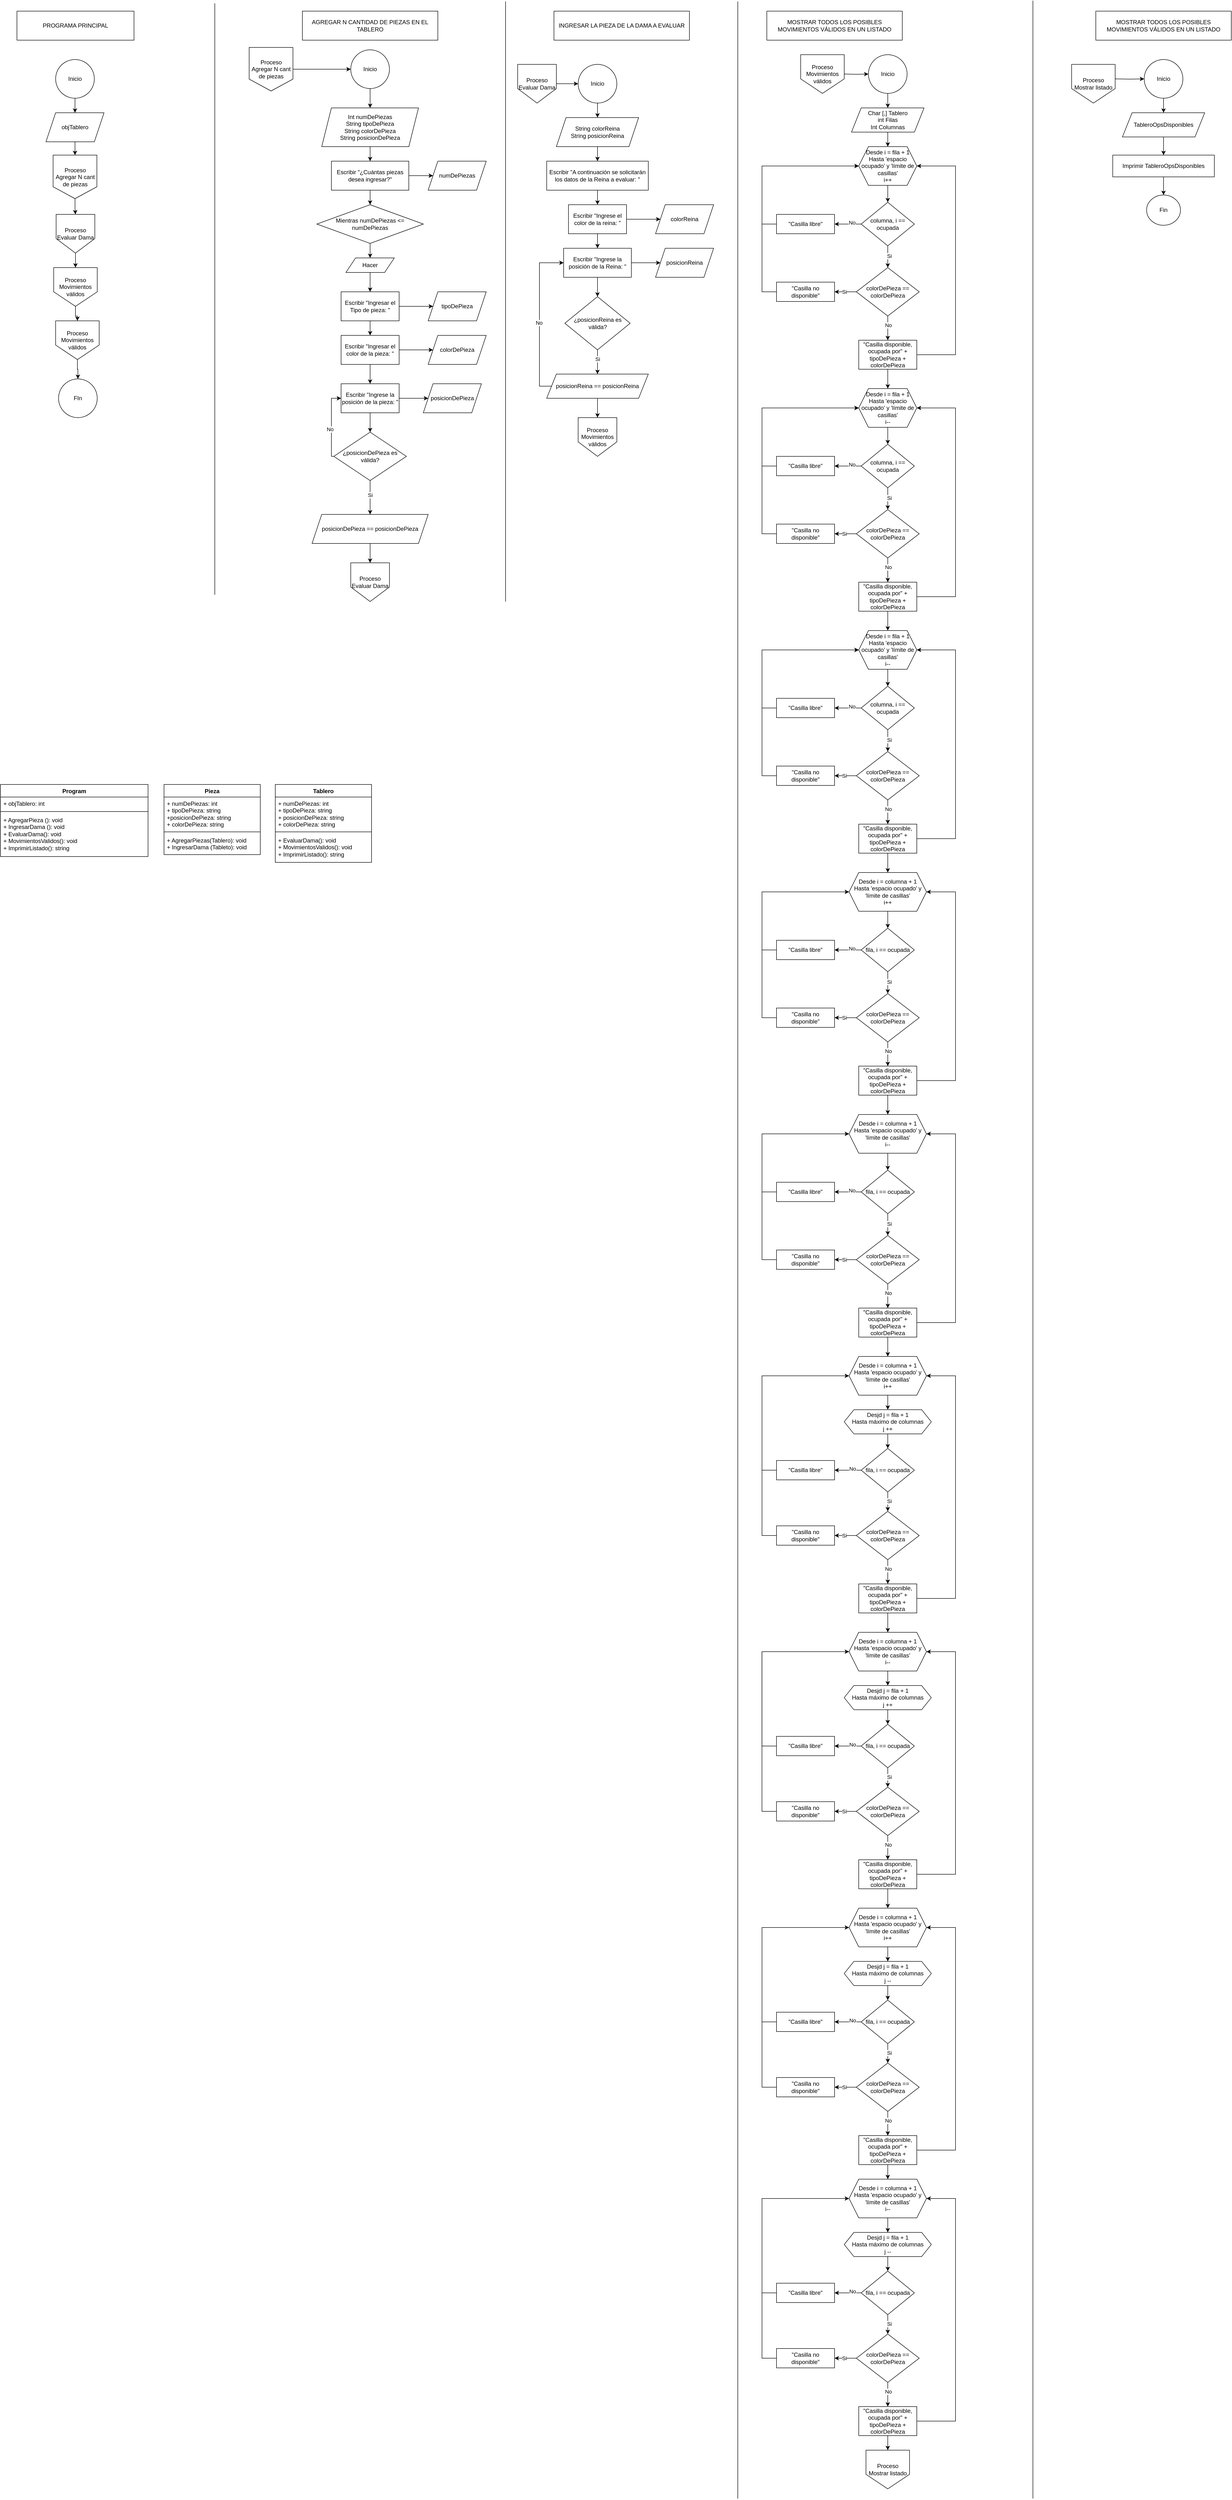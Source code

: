 <mxfile version="24.3.1" type="device">
  <diagram name="Página-1" id="Zm6-ZXaiTEku9NWYniN2">
    <mxGraphModel dx="1296" dy="897" grid="0" gridSize="10" guides="1" tooltips="1" connect="1" arrows="1" fold="1" page="0" pageScale="1" pageWidth="827" pageHeight="1169" math="0" shadow="0">
      <root>
        <mxCell id="0" />
        <mxCell id="1" parent="0" />
        <mxCell id="uefqlQTbwPQHlzvQ5OLY-5" value="" style="edgeStyle=orthogonalEdgeStyle;rounded=0;orthogonalLoop=1;jettySize=auto;html=1;" parent="1" source="uefqlQTbwPQHlzvQ5OLY-1" target="uefqlQTbwPQHlzvQ5OLY-4" edge="1">
          <mxGeometry relative="1" as="geometry" />
        </mxCell>
        <mxCell id="uefqlQTbwPQHlzvQ5OLY-1" value="Inicio" style="ellipse;whiteSpace=wrap;html=1;aspect=fixed;" parent="1" vertex="1">
          <mxGeometry x="160" y="20" width="80" height="80" as="geometry" />
        </mxCell>
        <mxCell id="uefqlQTbwPQHlzvQ5OLY-7" value="" style="edgeStyle=orthogonalEdgeStyle;rounded=0;orthogonalLoop=1;jettySize=auto;html=1;" parent="1" source="uefqlQTbwPQHlzvQ5OLY-4" target="uefqlQTbwPQHlzvQ5OLY-6" edge="1">
          <mxGeometry relative="1" as="geometry" />
        </mxCell>
        <mxCell id="uefqlQTbwPQHlzvQ5OLY-4" value="Int numDePiezas&lt;div&gt;String tipoDePieza&lt;/div&gt;&lt;div&gt;String colorDePieza&lt;/div&gt;&lt;div&gt;String posicionDePieza&lt;/div&gt;" style="shape=parallelogram;perimeter=parallelogramPerimeter;whiteSpace=wrap;html=1;fixedSize=1;" parent="1" vertex="1">
          <mxGeometry x="100" y="140" width="200" height="80" as="geometry" />
        </mxCell>
        <mxCell id="uefqlQTbwPQHlzvQ5OLY-9" value="" style="edgeStyle=orthogonalEdgeStyle;rounded=0;orthogonalLoop=1;jettySize=auto;html=1;" parent="1" source="uefqlQTbwPQHlzvQ5OLY-6" target="uefqlQTbwPQHlzvQ5OLY-8" edge="1">
          <mxGeometry relative="1" as="geometry" />
        </mxCell>
        <mxCell id="uefqlQTbwPQHlzvQ5OLY-13" value="" style="edgeStyle=orthogonalEdgeStyle;rounded=0;orthogonalLoop=1;jettySize=auto;html=1;entryX=0.5;entryY=0;entryDx=0;entryDy=0;" parent="1" source="uefqlQTbwPQHlzvQ5OLY-6" target="uefqlQTbwPQHlzvQ5OLY-14" edge="1">
          <mxGeometry relative="1" as="geometry">
            <mxPoint x="200" y="340" as="targetPoint" />
          </mxGeometry>
        </mxCell>
        <mxCell id="uefqlQTbwPQHlzvQ5OLY-6" value="Escribir &quot;¿Cuántas piezas desea ingresar?&quot;" style="whiteSpace=wrap;html=1;" parent="1" vertex="1">
          <mxGeometry x="120" y="250" width="160" height="60" as="geometry" />
        </mxCell>
        <mxCell id="uefqlQTbwPQHlzvQ5OLY-8" value="numDePiezas" style="shape=parallelogram;perimeter=parallelogramPerimeter;whiteSpace=wrap;html=1;fixedSize=1;" parent="1" vertex="1">
          <mxGeometry x="320" y="250" width="120" height="60" as="geometry" />
        </mxCell>
        <mxCell id="uefqlQTbwPQHlzvQ5OLY-24" value="" style="edgeStyle=orthogonalEdgeStyle;rounded=0;orthogonalLoop=1;jettySize=auto;html=1;" parent="1" source="uefqlQTbwPQHlzvQ5OLY-10" target="uefqlQTbwPQHlzvQ5OLY-23" edge="1">
          <mxGeometry relative="1" as="geometry" />
        </mxCell>
        <mxCell id="uefqlQTbwPQHlzvQ5OLY-28" value="" style="edgeStyle=orthogonalEdgeStyle;rounded=0;orthogonalLoop=1;jettySize=auto;html=1;" parent="1" source="uefqlQTbwPQHlzvQ5OLY-10" target="uefqlQTbwPQHlzvQ5OLY-27" edge="1">
          <mxGeometry relative="1" as="geometry" />
        </mxCell>
        <mxCell id="uefqlQTbwPQHlzvQ5OLY-10" value="Escribir &quot;Ingresar el Tipo de pieza: &quot;" style="whiteSpace=wrap;html=1;" parent="1" vertex="1">
          <mxGeometry x="140" y="520" width="120" height="60" as="geometry" />
        </mxCell>
        <mxCell id="uefqlQTbwPQHlzvQ5OLY-19" value="" style="edgeStyle=orthogonalEdgeStyle;rounded=0;orthogonalLoop=1;jettySize=auto;html=1;" parent="1" source="uefqlQTbwPQHlzvQ5OLY-14" target="uefqlQTbwPQHlzvQ5OLY-18" edge="1">
          <mxGeometry relative="1" as="geometry" />
        </mxCell>
        <mxCell id="uefqlQTbwPQHlzvQ5OLY-14" value="Mientras numDePiezas &amp;lt;= numDePiezas" style="rhombus;whiteSpace=wrap;html=1;" parent="1" vertex="1">
          <mxGeometry x="90" y="340" width="220" height="80" as="geometry" />
        </mxCell>
        <mxCell id="uefqlQTbwPQHlzvQ5OLY-20" style="edgeStyle=orthogonalEdgeStyle;rounded=0;orthogonalLoop=1;jettySize=auto;html=1;entryX=0.5;entryY=0;entryDx=0;entryDy=0;" parent="1" source="uefqlQTbwPQHlzvQ5OLY-18" target="uefqlQTbwPQHlzvQ5OLY-10" edge="1">
          <mxGeometry relative="1" as="geometry" />
        </mxCell>
        <mxCell id="uefqlQTbwPQHlzvQ5OLY-18" value="Hacer" style="shape=parallelogram;perimeter=parallelogramPerimeter;whiteSpace=wrap;html=1;fixedSize=1;" parent="1" vertex="1">
          <mxGeometry x="150" y="450" width="100" height="30" as="geometry" />
        </mxCell>
        <mxCell id="uefqlQTbwPQHlzvQ5OLY-26" value="" style="edgeStyle=orthogonalEdgeStyle;rounded=0;orthogonalLoop=1;jettySize=auto;html=1;" parent="1" source="uefqlQTbwPQHlzvQ5OLY-23" target="uefqlQTbwPQHlzvQ5OLY-25" edge="1">
          <mxGeometry relative="1" as="geometry" />
        </mxCell>
        <mxCell id="uefqlQTbwPQHlzvQ5OLY-30" value="" style="edgeStyle=orthogonalEdgeStyle;rounded=0;orthogonalLoop=1;jettySize=auto;html=1;" parent="1" source="uefqlQTbwPQHlzvQ5OLY-23" target="uefqlQTbwPQHlzvQ5OLY-29" edge="1">
          <mxGeometry relative="1" as="geometry" />
        </mxCell>
        <mxCell id="uefqlQTbwPQHlzvQ5OLY-23" value="Escribir &quot;Ingresar el color de la pieza: &quot;" style="whiteSpace=wrap;html=1;" parent="1" vertex="1">
          <mxGeometry x="140" y="610" width="120" height="60" as="geometry" />
        </mxCell>
        <mxCell id="uefqlQTbwPQHlzvQ5OLY-25" value="colorDePieza" style="shape=parallelogram;perimeter=parallelogramPerimeter;whiteSpace=wrap;html=1;fixedSize=1;" parent="1" vertex="1">
          <mxGeometry x="320" y="610" width="120" height="60" as="geometry" />
        </mxCell>
        <mxCell id="uefqlQTbwPQHlzvQ5OLY-27" value="tipoDePieza" style="shape=parallelogram;perimeter=parallelogramPerimeter;whiteSpace=wrap;html=1;fixedSize=1;" parent="1" vertex="1">
          <mxGeometry x="320" y="520" width="120" height="60" as="geometry" />
        </mxCell>
        <mxCell id="uefqlQTbwPQHlzvQ5OLY-43" value="" style="edgeStyle=orthogonalEdgeStyle;rounded=0;orthogonalLoop=1;jettySize=auto;html=1;" parent="1" source="uefqlQTbwPQHlzvQ5OLY-29" target="uefqlQTbwPQHlzvQ5OLY-42" edge="1">
          <mxGeometry relative="1" as="geometry" />
        </mxCell>
        <mxCell id="uefqlQTbwPQHlzvQ5OLY-48" value="" style="edgeStyle=orthogonalEdgeStyle;rounded=0;orthogonalLoop=1;jettySize=auto;html=1;" parent="1" source="uefqlQTbwPQHlzvQ5OLY-29" target="uefqlQTbwPQHlzvQ5OLY-47" edge="1">
          <mxGeometry relative="1" as="geometry" />
        </mxCell>
        <mxCell id="uefqlQTbwPQHlzvQ5OLY-29" value="Escribir &quot;Ingrese la posición de la pieza: &quot;" style="whiteSpace=wrap;html=1;" parent="1" vertex="1">
          <mxGeometry x="140" y="710" width="120" height="60" as="geometry" />
        </mxCell>
        <mxCell id="uefqlQTbwPQHlzvQ5OLY-39" value="" style="edgeStyle=orthogonalEdgeStyle;rounded=0;orthogonalLoop=1;jettySize=auto;html=1;" parent="1" source="uefqlQTbwPQHlzvQ5OLY-35" target="uefqlQTbwPQHlzvQ5OLY-38" edge="1">
          <mxGeometry relative="1" as="geometry" />
        </mxCell>
        <mxCell id="uefqlQTbwPQHlzvQ5OLY-35" value="Inicio" style="ellipse;whiteSpace=wrap;html=1;aspect=fixed;" parent="1" vertex="1">
          <mxGeometry x="630" y="50" width="80" height="80" as="geometry" />
        </mxCell>
        <mxCell id="uefqlQTbwPQHlzvQ5OLY-41" value="" style="edgeStyle=orthogonalEdgeStyle;rounded=0;orthogonalLoop=1;jettySize=auto;html=1;" parent="1" source="uefqlQTbwPQHlzvQ5OLY-38" target="uefqlQTbwPQHlzvQ5OLY-40" edge="1">
          <mxGeometry relative="1" as="geometry" />
        </mxCell>
        <mxCell id="uefqlQTbwPQHlzvQ5OLY-38" value="String colorReina&lt;div&gt;String posicionReina&lt;/div&gt;" style="shape=parallelogram;perimeter=parallelogramPerimeter;whiteSpace=wrap;html=1;fixedSize=1;" parent="1" vertex="1">
          <mxGeometry x="585" y="160" width="170" height="60" as="geometry" />
        </mxCell>
        <mxCell id="uefqlQTbwPQHlzvQ5OLY-55" value="" style="edgeStyle=orthogonalEdgeStyle;rounded=0;orthogonalLoop=1;jettySize=auto;html=1;" parent="1" source="uefqlQTbwPQHlzvQ5OLY-40" target="uefqlQTbwPQHlzvQ5OLY-54" edge="1">
          <mxGeometry relative="1" as="geometry" />
        </mxCell>
        <mxCell id="uefqlQTbwPQHlzvQ5OLY-40" value="Escribir &quot;A continuación se solicitarán los datos de la Reina a evaluar: &quot;" style="whiteSpace=wrap;html=1;" parent="1" vertex="1">
          <mxGeometry x="565" y="250" width="210" height="60" as="geometry" />
        </mxCell>
        <mxCell id="uefqlQTbwPQHlzvQ5OLY-45" value="" style="edgeStyle=orthogonalEdgeStyle;rounded=0;orthogonalLoop=1;jettySize=auto;html=1;entryX=0.5;entryY=0;entryDx=0;entryDy=0;entryPerimeter=0;" parent="1" source="uefqlQTbwPQHlzvQ5OLY-42" target="uefqlQTbwPQHlzvQ5OLY-49" edge="1">
          <mxGeometry relative="1" as="geometry">
            <mxPoint x="200" y="980" as="targetPoint" />
          </mxGeometry>
        </mxCell>
        <mxCell id="uefqlQTbwPQHlzvQ5OLY-46" value="Si" style="edgeLabel;html=1;align=center;verticalAlign=middle;resizable=0;points=[];" parent="uefqlQTbwPQHlzvQ5OLY-45" vertex="1" connectable="0">
          <mxGeometry x="-0.149" relative="1" as="geometry">
            <mxPoint as="offset" />
          </mxGeometry>
        </mxCell>
        <mxCell id="uefqlQTbwPQHlzvQ5OLY-51" style="edgeStyle=orthogonalEdgeStyle;rounded=0;orthogonalLoop=1;jettySize=auto;html=1;entryX=0;entryY=0.5;entryDx=0;entryDy=0;" parent="1" source="uefqlQTbwPQHlzvQ5OLY-42" target="uefqlQTbwPQHlzvQ5OLY-29" edge="1">
          <mxGeometry relative="1" as="geometry">
            <Array as="points">
              <mxPoint x="120" y="860" />
              <mxPoint x="120" y="740" />
            </Array>
          </mxGeometry>
        </mxCell>
        <mxCell id="uefqlQTbwPQHlzvQ5OLY-52" value="No" style="edgeLabel;html=1;align=center;verticalAlign=middle;resizable=0;points=[];" parent="uefqlQTbwPQHlzvQ5OLY-51" vertex="1" connectable="0">
          <mxGeometry x="-0.16" y="3" relative="1" as="geometry">
            <mxPoint as="offset" />
          </mxGeometry>
        </mxCell>
        <mxCell id="uefqlQTbwPQHlzvQ5OLY-42" value="¿posicionDePieza es válida?" style="rhombus;whiteSpace=wrap;html=1;" parent="1" vertex="1">
          <mxGeometry x="125" y="810" width="150" height="100" as="geometry" />
        </mxCell>
        <mxCell id="uefqlQTbwPQHlzvQ5OLY-47" value="posicionDePieza" style="shape=parallelogram;perimeter=parallelogramPerimeter;whiteSpace=wrap;html=1;fixedSize=1;" parent="1" vertex="1">
          <mxGeometry x="310" y="710" width="120" height="60" as="geometry" />
        </mxCell>
        <mxCell id="uefqlQTbwPQHlzvQ5OLY-53" style="edgeStyle=orthogonalEdgeStyle;rounded=0;orthogonalLoop=1;jettySize=auto;html=1;entryX=0.5;entryY=0;entryDx=0;entryDy=0;" parent="1" source="uefqlQTbwPQHlzvQ5OLY-49" edge="1">
          <mxGeometry relative="1" as="geometry">
            <mxPoint x="200" y="1080" as="targetPoint" />
          </mxGeometry>
        </mxCell>
        <mxCell id="uefqlQTbwPQHlzvQ5OLY-49" value="posicionDePieza == posicionDePieza" style="shape=parallelogram;perimeter=parallelogramPerimeter;whiteSpace=wrap;html=1;fixedSize=1;" parent="1" vertex="1">
          <mxGeometry x="80" y="980" width="240" height="60" as="geometry" />
        </mxCell>
        <mxCell id="uefqlQTbwPQHlzvQ5OLY-57" value="" style="edgeStyle=orthogonalEdgeStyle;rounded=0;orthogonalLoop=1;jettySize=auto;html=1;" parent="1" source="uefqlQTbwPQHlzvQ5OLY-54" target="uefqlQTbwPQHlzvQ5OLY-56" edge="1">
          <mxGeometry relative="1" as="geometry" />
        </mxCell>
        <mxCell id="uefqlQTbwPQHlzvQ5OLY-59" value="" style="edgeStyle=orthogonalEdgeStyle;rounded=0;orthogonalLoop=1;jettySize=auto;html=1;" parent="1" source="uefqlQTbwPQHlzvQ5OLY-54" target="uefqlQTbwPQHlzvQ5OLY-58" edge="1">
          <mxGeometry relative="1" as="geometry" />
        </mxCell>
        <mxCell id="uefqlQTbwPQHlzvQ5OLY-54" value="Escribir &quot;Ingrese el color de la reina: &quot;" style="whiteSpace=wrap;html=1;" parent="1" vertex="1">
          <mxGeometry x="610" y="340" width="120" height="60" as="geometry" />
        </mxCell>
        <mxCell id="uefqlQTbwPQHlzvQ5OLY-56" value="colorReina" style="shape=parallelogram;perimeter=parallelogramPerimeter;whiteSpace=wrap;html=1;fixedSize=1;" parent="1" vertex="1">
          <mxGeometry x="790" y="340" width="120" height="60" as="geometry" />
        </mxCell>
        <mxCell id="uefqlQTbwPQHlzvQ5OLY-61" value="" style="edgeStyle=orthogonalEdgeStyle;rounded=0;orthogonalLoop=1;jettySize=auto;html=1;" parent="1" source="uefqlQTbwPQHlzvQ5OLY-58" target="uefqlQTbwPQHlzvQ5OLY-60" edge="1">
          <mxGeometry relative="1" as="geometry" />
        </mxCell>
        <mxCell id="uefqlQTbwPQHlzvQ5OLY-63" value="" style="edgeStyle=orthogonalEdgeStyle;rounded=0;orthogonalLoop=1;jettySize=auto;html=1;" parent="1" source="uefqlQTbwPQHlzvQ5OLY-58" target="uefqlQTbwPQHlzvQ5OLY-62" edge="1">
          <mxGeometry relative="1" as="geometry" />
        </mxCell>
        <mxCell id="uefqlQTbwPQHlzvQ5OLY-58" value="Escribir &quot;Ingrese la posición de la Reina: &quot;" style="whiteSpace=wrap;html=1;" parent="1" vertex="1">
          <mxGeometry x="600" y="430" width="140" height="60" as="geometry" />
        </mxCell>
        <mxCell id="uefqlQTbwPQHlzvQ5OLY-60" value="posicionReina" style="shape=parallelogram;perimeter=parallelogramPerimeter;whiteSpace=wrap;html=1;fixedSize=1;" parent="1" vertex="1">
          <mxGeometry x="790" y="430" width="120" height="60" as="geometry" />
        </mxCell>
        <mxCell id="uefqlQTbwPQHlzvQ5OLY-65" value="" style="edgeStyle=orthogonalEdgeStyle;rounded=0;orthogonalLoop=1;jettySize=auto;html=1;" parent="1" source="uefqlQTbwPQHlzvQ5OLY-62" target="uefqlQTbwPQHlzvQ5OLY-64" edge="1">
          <mxGeometry relative="1" as="geometry" />
        </mxCell>
        <mxCell id="uefqlQTbwPQHlzvQ5OLY-68" value="Si" style="edgeLabel;html=1;align=center;verticalAlign=middle;resizable=0;points=[];" parent="uefqlQTbwPQHlzvQ5OLY-65" vertex="1" connectable="0">
          <mxGeometry x="-0.248" relative="1" as="geometry">
            <mxPoint as="offset" />
          </mxGeometry>
        </mxCell>
        <mxCell id="uefqlQTbwPQHlzvQ5OLY-62" value="¿posicionReina es válida?" style="rhombus;whiteSpace=wrap;html=1;" parent="1" vertex="1">
          <mxGeometry x="602.5" y="530" width="135" height="110" as="geometry" />
        </mxCell>
        <mxCell id="uefqlQTbwPQHlzvQ5OLY-67" value="" style="edgeStyle=orthogonalEdgeStyle;rounded=0;orthogonalLoop=1;jettySize=auto;html=1;" parent="1" source="uefqlQTbwPQHlzvQ5OLY-64" edge="1">
          <mxGeometry relative="1" as="geometry">
            <mxPoint x="670" y="780" as="targetPoint" />
          </mxGeometry>
        </mxCell>
        <mxCell id="uefqlQTbwPQHlzvQ5OLY-69" style="edgeStyle=orthogonalEdgeStyle;rounded=0;orthogonalLoop=1;jettySize=auto;html=1;entryX=0;entryY=0.5;entryDx=0;entryDy=0;" parent="1" source="uefqlQTbwPQHlzvQ5OLY-64" target="uefqlQTbwPQHlzvQ5OLY-58" edge="1">
          <mxGeometry relative="1" as="geometry">
            <Array as="points">
              <mxPoint x="550" y="715" />
              <mxPoint x="550" y="460" />
            </Array>
          </mxGeometry>
        </mxCell>
        <mxCell id="uefqlQTbwPQHlzvQ5OLY-70" value="No" style="edgeLabel;html=1;align=center;verticalAlign=middle;resizable=0;points=[];" parent="uefqlQTbwPQHlzvQ5OLY-69" vertex="1" connectable="0">
          <mxGeometry x="-0.056" y="1" relative="1" as="geometry">
            <mxPoint as="offset" />
          </mxGeometry>
        </mxCell>
        <mxCell id="uefqlQTbwPQHlzvQ5OLY-64" value="posicionReina == posicionReina" style="shape=parallelogram;perimeter=parallelogramPerimeter;whiteSpace=wrap;html=1;fixedSize=1;" parent="1" vertex="1">
          <mxGeometry x="565" y="690" width="210" height="50" as="geometry" />
        </mxCell>
        <mxCell id="uefqlQTbwPQHlzvQ5OLY-71" value="AGREGAR N CANTIDAD DE PIEZAS EN EL TABLERO" style="rounded=0;whiteSpace=wrap;html=1;" parent="1" vertex="1">
          <mxGeometry x="60" y="-60" width="280" height="60" as="geometry" />
        </mxCell>
        <mxCell id="uefqlQTbwPQHlzvQ5OLY-72" value="INGRESAR LA PIEZA DE LA DAMA A EVALUAR" style="rounded=0;whiteSpace=wrap;html=1;" parent="1" vertex="1">
          <mxGeometry x="580" y="-60" width="280" height="60" as="geometry" />
        </mxCell>
        <mxCell id="uefqlQTbwPQHlzvQ5OLY-73" value="" style="endArrow=none;html=1;rounded=0;" parent="1" edge="1">
          <mxGeometry width="50" height="50" relative="1" as="geometry">
            <mxPoint x="480" y="1160" as="sourcePoint" />
            <mxPoint x="480" y="-80" as="targetPoint" />
            <Array as="points">
              <mxPoint x="480" y="970" />
            </Array>
          </mxGeometry>
        </mxCell>
        <mxCell id="uefqlQTbwPQHlzvQ5OLY-74" value="" style="endArrow=none;html=1;rounded=0;" parent="1" edge="1">
          <mxGeometry width="50" height="50" relative="1" as="geometry">
            <mxPoint x="960" y="5080" as="sourcePoint" />
            <mxPoint x="960" y="-80" as="targetPoint" />
            <Array as="points">
              <mxPoint x="960" y="970" />
            </Array>
          </mxGeometry>
        </mxCell>
        <mxCell id="uefqlQTbwPQHlzvQ5OLY-78" value="" style="edgeStyle=orthogonalEdgeStyle;rounded=0;orthogonalLoop=1;jettySize=auto;html=1;" parent="1" source="uefqlQTbwPQHlzvQ5OLY-75" target="uefqlQTbwPQHlzvQ5OLY-77" edge="1">
          <mxGeometry relative="1" as="geometry" />
        </mxCell>
        <mxCell id="uefqlQTbwPQHlzvQ5OLY-75" value="Inicio" style="ellipse;whiteSpace=wrap;html=1;aspect=fixed;" parent="1" vertex="1">
          <mxGeometry x="1230" y="30" width="80" height="80" as="geometry" />
        </mxCell>
        <mxCell id="uefqlQTbwPQHlzvQ5OLY-76" value="MOSTRAR TODOS LOS POSIBLES MOVIMIENTOS VÁLIDOS EN UN LISTADO" style="rounded=0;whiteSpace=wrap;html=1;" parent="1" vertex="1">
          <mxGeometry x="1020" y="-60" width="280" height="60" as="geometry" />
        </mxCell>
        <mxCell id="emL2P1L7m_IMqdF9djZD-21" value="" style="edgeStyle=orthogonalEdgeStyle;rounded=0;orthogonalLoop=1;jettySize=auto;html=1;" parent="1" source="uefqlQTbwPQHlzvQ5OLY-77" target="emL2P1L7m_IMqdF9djZD-20" edge="1">
          <mxGeometry relative="1" as="geometry" />
        </mxCell>
        <mxCell id="uefqlQTbwPQHlzvQ5OLY-77" value="Char [,] Tablero&lt;div&gt;int Filas&lt;/div&gt;&lt;div&gt;Int Columnas&lt;/div&gt;" style="shape=parallelogram;perimeter=parallelogramPerimeter;whiteSpace=wrap;html=1;fixedSize=1;" parent="1" vertex="1">
          <mxGeometry x="1195" y="140" width="150" height="50" as="geometry" />
        </mxCell>
        <mxCell id="emL2P1L7m_IMqdF9djZD-1" value="Proceso Evaluar Dama" style="shape=offPageConnector;whiteSpace=wrap;html=1;" parent="1" vertex="1">
          <mxGeometry x="160" y="1080" width="80" height="80" as="geometry" />
        </mxCell>
        <mxCell id="emL2P1L7m_IMqdF9djZD-3" style="edgeStyle=orthogonalEdgeStyle;rounded=0;orthogonalLoop=1;jettySize=auto;html=1;entryX=0;entryY=0.5;entryDx=0;entryDy=0;" parent="1" source="emL2P1L7m_IMqdF9djZD-2" target="uefqlQTbwPQHlzvQ5OLY-35" edge="1">
          <mxGeometry relative="1" as="geometry" />
        </mxCell>
        <mxCell id="emL2P1L7m_IMqdF9djZD-2" value="Proceso Evaluar Dama" style="shape=offPageConnector;whiteSpace=wrap;html=1;" parent="1" vertex="1">
          <mxGeometry x="505" y="50" width="80" height="80" as="geometry" />
        </mxCell>
        <mxCell id="emL2P1L7m_IMqdF9djZD-4" value="Proceso Movimientos válidos" style="shape=offPageConnector;whiteSpace=wrap;html=1;" parent="1" vertex="1">
          <mxGeometry x="630" y="780" width="80" height="80" as="geometry" />
        </mxCell>
        <mxCell id="emL2P1L7m_IMqdF9djZD-7" style="edgeStyle=orthogonalEdgeStyle;rounded=0;orthogonalLoop=1;jettySize=auto;html=1;entryX=0;entryY=0.5;entryDx=0;entryDy=0;" parent="1" target="uefqlQTbwPQHlzvQ5OLY-75" edge="1">
          <mxGeometry relative="1" as="geometry">
            <mxPoint x="1180" y="70" as="sourcePoint" />
          </mxGeometry>
        </mxCell>
        <mxCell id="emL2P1L7m_IMqdF9djZD-5" value="Proceso Movimientos válidos" style="shape=offPageConnector;whiteSpace=wrap;html=1;" parent="1" vertex="1">
          <mxGeometry x="1090" y="30" width="90" height="80" as="geometry" />
        </mxCell>
        <mxCell id="emL2P1L7m_IMqdF9djZD-8" value="MOSTRAR TODOS LOS POSIBLES MOVIMIENTOS VÁLIDOS EN UN LISTADO" style="rounded=0;whiteSpace=wrap;html=1;" parent="1" vertex="1">
          <mxGeometry x="1700" y="-60" width="280" height="60" as="geometry" />
        </mxCell>
        <mxCell id="emL2P1L7m_IMqdF9djZD-9" value="" style="endArrow=none;html=1;rounded=0;" parent="1" edge="1">
          <mxGeometry width="50" height="50" relative="1" as="geometry">
            <mxPoint x="1570" y="5080" as="sourcePoint" />
            <mxPoint x="1570" y="-81.6" as="targetPoint" />
          </mxGeometry>
        </mxCell>
        <mxCell id="emL2P1L7m_IMqdF9djZD-12" style="edgeStyle=orthogonalEdgeStyle;rounded=0;orthogonalLoop=1;jettySize=auto;html=1;" parent="1" target="emL2P1L7m_IMqdF9djZD-13" edge="1">
          <mxGeometry relative="1" as="geometry">
            <mxPoint x="1790" y="80" as="targetPoint" />
            <mxPoint x="1740" y="80" as="sourcePoint" />
          </mxGeometry>
        </mxCell>
        <mxCell id="emL2P1L7m_IMqdF9djZD-10" value="Proceso Mostrar listado" style="shape=offPageConnector;whiteSpace=wrap;html=1;size=0.375;" parent="1" vertex="1">
          <mxGeometry x="1650" y="50" width="90" height="80" as="geometry" />
        </mxCell>
        <mxCell id="emL2P1L7m_IMqdF9djZD-15" value="" style="edgeStyle=orthogonalEdgeStyle;rounded=0;orthogonalLoop=1;jettySize=auto;html=1;" parent="1" source="emL2P1L7m_IMqdF9djZD-13" target="emL2P1L7m_IMqdF9djZD-14" edge="1">
          <mxGeometry relative="1" as="geometry" />
        </mxCell>
        <mxCell id="emL2P1L7m_IMqdF9djZD-13" value="Inicio" style="ellipse;whiteSpace=wrap;html=1;aspect=fixed;" parent="1" vertex="1">
          <mxGeometry x="1800" y="40" width="80" height="80" as="geometry" />
        </mxCell>
        <mxCell id="emL2P1L7m_IMqdF9djZD-17" value="" style="edgeStyle=orthogonalEdgeStyle;rounded=0;orthogonalLoop=1;jettySize=auto;html=1;" parent="1" source="emL2P1L7m_IMqdF9djZD-14" target="emL2P1L7m_IMqdF9djZD-16" edge="1">
          <mxGeometry relative="1" as="geometry" />
        </mxCell>
        <mxCell id="emL2P1L7m_IMqdF9djZD-14" value="TableroOpsDisponibles" style="shape=parallelogram;perimeter=parallelogramPerimeter;whiteSpace=wrap;html=1;fixedSize=1;" parent="1" vertex="1">
          <mxGeometry x="1755" y="150" width="170" height="50" as="geometry" />
        </mxCell>
        <mxCell id="emL2P1L7m_IMqdF9djZD-19" value="" style="edgeStyle=orthogonalEdgeStyle;rounded=0;orthogonalLoop=1;jettySize=auto;html=1;" parent="1" source="emL2P1L7m_IMqdF9djZD-16" target="emL2P1L7m_IMqdF9djZD-18" edge="1">
          <mxGeometry relative="1" as="geometry" />
        </mxCell>
        <mxCell id="emL2P1L7m_IMqdF9djZD-16" value="Imprimir TableroOpsDisponibles" style="whiteSpace=wrap;html=1;" parent="1" vertex="1">
          <mxGeometry x="1735" y="237.5" width="210" height="45" as="geometry" />
        </mxCell>
        <mxCell id="emL2P1L7m_IMqdF9djZD-18" value="Fin" style="ellipse;whiteSpace=wrap;html=1;" parent="1" vertex="1">
          <mxGeometry x="1805" y="320" width="70" height="62.5" as="geometry" />
        </mxCell>
        <mxCell id="emL2P1L7m_IMqdF9djZD-23" value="" style="edgeStyle=orthogonalEdgeStyle;rounded=0;orthogonalLoop=1;jettySize=auto;html=1;" parent="1" source="emL2P1L7m_IMqdF9djZD-20" target="emL2P1L7m_IMqdF9djZD-22" edge="1">
          <mxGeometry relative="1" as="geometry" />
        </mxCell>
        <mxCell id="emL2P1L7m_IMqdF9djZD-20" value="Desde i = fila + 1&lt;div&gt;Hasta &#39;espacio ocupado&#39; y &#39;límite de casillas&#39;&lt;/div&gt;&lt;div&gt;i++&lt;/div&gt;" style="shape=hexagon;perimeter=hexagonPerimeter2;whiteSpace=wrap;html=1;fixedSize=1;" parent="1" vertex="1">
          <mxGeometry x="1210" y="220" width="120" height="80" as="geometry" />
        </mxCell>
        <mxCell id="emL2P1L7m_IMqdF9djZD-25" value="" style="edgeStyle=orthogonalEdgeStyle;rounded=0;orthogonalLoop=1;jettySize=auto;html=1;" parent="1" source="emL2P1L7m_IMqdF9djZD-22" target="emL2P1L7m_IMqdF9djZD-24" edge="1">
          <mxGeometry relative="1" as="geometry" />
        </mxCell>
        <mxCell id="emL2P1L7m_IMqdF9djZD-26" value="Si" style="edgeLabel;html=1;align=center;verticalAlign=middle;resizable=0;points=[];" parent="emL2P1L7m_IMqdF9djZD-25" vertex="1" connectable="0">
          <mxGeometry x="-0.079" y="3" relative="1" as="geometry">
            <mxPoint as="offset" />
          </mxGeometry>
        </mxCell>
        <mxCell id="emL2P1L7m_IMqdF9djZD-30" value="" style="edgeStyle=orthogonalEdgeStyle;rounded=0;orthogonalLoop=1;jettySize=auto;html=1;" parent="1" source="emL2P1L7m_IMqdF9djZD-22" edge="1">
          <mxGeometry relative="1" as="geometry">
            <mxPoint x="1160" y="380" as="targetPoint" />
          </mxGeometry>
        </mxCell>
        <mxCell id="emL2P1L7m_IMqdF9djZD-32" value="No" style="edgeLabel;html=1;align=center;verticalAlign=middle;resizable=0;points=[];" parent="emL2P1L7m_IMqdF9djZD-30" vertex="1" connectable="0">
          <mxGeometry x="-0.319" y="-3" relative="1" as="geometry">
            <mxPoint as="offset" />
          </mxGeometry>
        </mxCell>
        <mxCell id="emL2P1L7m_IMqdF9djZD-22" value="columna, i == ocupada" style="rhombus;whiteSpace=wrap;html=1;" parent="1" vertex="1">
          <mxGeometry x="1215" y="335" width="110" height="90" as="geometry" />
        </mxCell>
        <mxCell id="emL2P1L7m_IMqdF9djZD-40" style="edgeStyle=orthogonalEdgeStyle;rounded=0;orthogonalLoop=1;jettySize=auto;html=1;entryX=1;entryY=0.5;entryDx=0;entryDy=0;" parent="1" source="emL2P1L7m_IMqdF9djZD-24" target="emL2P1L7m_IMqdF9djZD-33" edge="1">
          <mxGeometry relative="1" as="geometry" />
        </mxCell>
        <mxCell id="emL2P1L7m_IMqdF9djZD-41" value="Si" style="edgeLabel;html=1;align=center;verticalAlign=middle;resizable=0;points=[];" parent="emL2P1L7m_IMqdF9djZD-40" vertex="1" connectable="0">
          <mxGeometry x="0.111" relative="1" as="geometry">
            <mxPoint as="offset" />
          </mxGeometry>
        </mxCell>
        <mxCell id="emL2P1L7m_IMqdF9djZD-42" style="edgeStyle=orthogonalEdgeStyle;rounded=0;orthogonalLoop=1;jettySize=auto;html=1;entryX=0.5;entryY=0;entryDx=0;entryDy=0;" parent="1" source="emL2P1L7m_IMqdF9djZD-24" target="emL2P1L7m_IMqdF9djZD-27" edge="1">
          <mxGeometry relative="1" as="geometry" />
        </mxCell>
        <mxCell id="emL2P1L7m_IMqdF9djZD-43" value="No" style="edgeLabel;html=1;align=center;verticalAlign=middle;resizable=0;points=[];" parent="emL2P1L7m_IMqdF9djZD-42" vertex="1" connectable="0">
          <mxGeometry x="-0.251" y="1" relative="1" as="geometry">
            <mxPoint as="offset" />
          </mxGeometry>
        </mxCell>
        <mxCell id="emL2P1L7m_IMqdF9djZD-24" value="colorDePieza == colorDePieza" style="rhombus;whiteSpace=wrap;html=1;" parent="1" vertex="1">
          <mxGeometry x="1205" y="470" width="130" height="100" as="geometry" />
        </mxCell>
        <mxCell id="emL2P1L7m_IMqdF9djZD-44" style="edgeStyle=orthogonalEdgeStyle;rounded=0;orthogonalLoop=1;jettySize=auto;html=1;entryX=1;entryY=0.5;entryDx=0;entryDy=0;" parent="1" source="emL2P1L7m_IMqdF9djZD-27" target="emL2P1L7m_IMqdF9djZD-20" edge="1">
          <mxGeometry relative="1" as="geometry">
            <Array as="points">
              <mxPoint x="1410" y="650" />
              <mxPoint x="1410" y="260" />
            </Array>
          </mxGeometry>
        </mxCell>
        <mxCell id="emL2P1L7m_IMqdF9djZD-64" style="edgeStyle=orthogonalEdgeStyle;rounded=0;orthogonalLoop=1;jettySize=auto;html=1;entryX=0.5;entryY=0;entryDx=0;entryDy=0;" parent="1" source="emL2P1L7m_IMqdF9djZD-27" target="emL2P1L7m_IMqdF9djZD-63" edge="1">
          <mxGeometry relative="1" as="geometry" />
        </mxCell>
        <mxCell id="emL2P1L7m_IMqdF9djZD-27" value="&quot;Casilla disponible, ocupada por&quot; + tipoDePieza + colorDePieza" style="whiteSpace=wrap;html=1;" parent="1" vertex="1">
          <mxGeometry x="1210" y="620" width="120" height="60" as="geometry" />
        </mxCell>
        <mxCell id="emL2P1L7m_IMqdF9djZD-45" style="edgeStyle=orthogonalEdgeStyle;rounded=0;orthogonalLoop=1;jettySize=auto;html=1;entryX=0;entryY=0.5;entryDx=0;entryDy=0;" parent="1" source="emL2P1L7m_IMqdF9djZD-29" target="emL2P1L7m_IMqdF9djZD-20" edge="1">
          <mxGeometry relative="1" as="geometry">
            <Array as="points">
              <mxPoint x="1010" y="380" />
              <mxPoint x="1010" y="260" />
            </Array>
          </mxGeometry>
        </mxCell>
        <mxCell id="emL2P1L7m_IMqdF9djZD-29" value="&quot;Casilla libre&quot;" style="whiteSpace=wrap;html=1;" parent="1" vertex="1">
          <mxGeometry x="1040" y="360" width="120" height="40" as="geometry" />
        </mxCell>
        <mxCell id="emL2P1L7m_IMqdF9djZD-46" style="edgeStyle=orthogonalEdgeStyle;rounded=0;orthogonalLoop=1;jettySize=auto;html=1;" parent="1" source="emL2P1L7m_IMqdF9djZD-33" edge="1">
          <mxGeometry relative="1" as="geometry">
            <mxPoint x="1210" y="260" as="targetPoint" />
            <Array as="points">
              <mxPoint x="1010" y="520" />
              <mxPoint x="1010" y="260" />
            </Array>
          </mxGeometry>
        </mxCell>
        <mxCell id="emL2P1L7m_IMqdF9djZD-33" value="&quot;Casilla no disponible&quot;" style="whiteSpace=wrap;html=1;" parent="1" vertex="1">
          <mxGeometry x="1040" y="500" width="120" height="40" as="geometry" />
        </mxCell>
        <mxCell id="emL2P1L7m_IMqdF9djZD-47" value="" style="edgeStyle=orthogonalEdgeStyle;rounded=0;orthogonalLoop=1;jettySize=auto;html=1;exitX=0.5;exitY=1;exitDx=0;exitDy=0;" parent="1" source="emL2P1L7m_IMqdF9djZD-63" target="emL2P1L7m_IMqdF9djZD-52" edge="1">
          <mxGeometry relative="1" as="geometry">
            <mxPoint x="1270" y="800" as="sourcePoint" />
          </mxGeometry>
        </mxCell>
        <mxCell id="emL2P1L7m_IMqdF9djZD-48" value="" style="edgeStyle=orthogonalEdgeStyle;rounded=0;orthogonalLoop=1;jettySize=auto;html=1;" parent="1" source="emL2P1L7m_IMqdF9djZD-52" target="emL2P1L7m_IMqdF9djZD-57" edge="1">
          <mxGeometry relative="1" as="geometry" />
        </mxCell>
        <mxCell id="emL2P1L7m_IMqdF9djZD-49" value="Si" style="edgeLabel;html=1;align=center;verticalAlign=middle;resizable=0;points=[];" parent="emL2P1L7m_IMqdF9djZD-48" vertex="1" connectable="0">
          <mxGeometry x="-0.079" y="3" relative="1" as="geometry">
            <mxPoint as="offset" />
          </mxGeometry>
        </mxCell>
        <mxCell id="emL2P1L7m_IMqdF9djZD-50" value="" style="edgeStyle=orthogonalEdgeStyle;rounded=0;orthogonalLoop=1;jettySize=auto;html=1;" parent="1" source="emL2P1L7m_IMqdF9djZD-52" edge="1">
          <mxGeometry relative="1" as="geometry">
            <mxPoint x="1160" y="880" as="targetPoint" />
          </mxGeometry>
        </mxCell>
        <mxCell id="emL2P1L7m_IMqdF9djZD-51" value="No" style="edgeLabel;html=1;align=center;verticalAlign=middle;resizable=0;points=[];" parent="emL2P1L7m_IMqdF9djZD-50" vertex="1" connectable="0">
          <mxGeometry x="-0.319" y="-3" relative="1" as="geometry">
            <mxPoint as="offset" />
          </mxGeometry>
        </mxCell>
        <mxCell id="emL2P1L7m_IMqdF9djZD-52" value="columna, i == ocupada" style="rhombus;whiteSpace=wrap;html=1;" parent="1" vertex="1">
          <mxGeometry x="1215" y="835" width="110" height="90" as="geometry" />
        </mxCell>
        <mxCell id="emL2P1L7m_IMqdF9djZD-53" style="edgeStyle=orthogonalEdgeStyle;rounded=0;orthogonalLoop=1;jettySize=auto;html=1;entryX=1;entryY=0.5;entryDx=0;entryDy=0;" parent="1" source="emL2P1L7m_IMqdF9djZD-57" target="emL2P1L7m_IMqdF9djZD-62" edge="1">
          <mxGeometry relative="1" as="geometry" />
        </mxCell>
        <mxCell id="emL2P1L7m_IMqdF9djZD-54" value="Si" style="edgeLabel;html=1;align=center;verticalAlign=middle;resizable=0;points=[];" parent="emL2P1L7m_IMqdF9djZD-53" vertex="1" connectable="0">
          <mxGeometry x="0.111" relative="1" as="geometry">
            <mxPoint as="offset" />
          </mxGeometry>
        </mxCell>
        <mxCell id="emL2P1L7m_IMqdF9djZD-55" style="edgeStyle=orthogonalEdgeStyle;rounded=0;orthogonalLoop=1;jettySize=auto;html=1;entryX=0.5;entryY=0;entryDx=0;entryDy=0;" parent="1" source="emL2P1L7m_IMqdF9djZD-57" target="emL2P1L7m_IMqdF9djZD-65" edge="1">
          <mxGeometry relative="1" as="geometry">
            <mxPoint x="1270" y="1120" as="targetPoint" />
          </mxGeometry>
        </mxCell>
        <mxCell id="emL2P1L7m_IMqdF9djZD-56" value="No" style="edgeLabel;html=1;align=center;verticalAlign=middle;resizable=0;points=[];" parent="emL2P1L7m_IMqdF9djZD-55" vertex="1" connectable="0">
          <mxGeometry x="-0.251" y="1" relative="1" as="geometry">
            <mxPoint as="offset" />
          </mxGeometry>
        </mxCell>
        <mxCell id="emL2P1L7m_IMqdF9djZD-57" value="colorDePieza == colorDePieza" style="rhombus;whiteSpace=wrap;html=1;" parent="1" vertex="1">
          <mxGeometry x="1205" y="970" width="130" height="100" as="geometry" />
        </mxCell>
        <mxCell id="emL2P1L7m_IMqdF9djZD-58" style="edgeStyle=orthogonalEdgeStyle;rounded=0;orthogonalLoop=1;jettySize=auto;html=1;entryX=1;entryY=0.5;entryDx=0;entryDy=0;exitX=1;exitY=0.5;exitDx=0;exitDy=0;" parent="1" source="emL2P1L7m_IMqdF9djZD-65" target="emL2P1L7m_IMqdF9djZD-63" edge="1">
          <mxGeometry relative="1" as="geometry">
            <mxPoint x="1350" y="1150" as="sourcePoint" />
            <mxPoint x="1320" y="760" as="targetPoint" />
            <Array as="points">
              <mxPoint x="1410" y="1150" />
              <mxPoint x="1410" y="760" />
            </Array>
          </mxGeometry>
        </mxCell>
        <mxCell id="emL2P1L7m_IMqdF9djZD-59" style="edgeStyle=orthogonalEdgeStyle;rounded=0;orthogonalLoop=1;jettySize=auto;html=1;entryX=0;entryY=0.5;entryDx=0;entryDy=0;" parent="1" source="emL2P1L7m_IMqdF9djZD-60" edge="1">
          <mxGeometry relative="1" as="geometry">
            <mxPoint x="1210" y="760" as="targetPoint" />
            <Array as="points">
              <mxPoint x="1010" y="880" />
              <mxPoint x="1010" y="760" />
            </Array>
          </mxGeometry>
        </mxCell>
        <mxCell id="emL2P1L7m_IMqdF9djZD-60" value="&quot;Casilla libre&quot;" style="whiteSpace=wrap;html=1;" parent="1" vertex="1">
          <mxGeometry x="1040" y="860" width="120" height="40" as="geometry" />
        </mxCell>
        <mxCell id="emL2P1L7m_IMqdF9djZD-61" style="edgeStyle=orthogonalEdgeStyle;rounded=0;orthogonalLoop=1;jettySize=auto;html=1;entryX=0;entryY=0.5;entryDx=0;entryDy=0;" parent="1" source="emL2P1L7m_IMqdF9djZD-62" target="emL2P1L7m_IMqdF9djZD-63" edge="1">
          <mxGeometry relative="1" as="geometry">
            <mxPoint x="1210" y="760" as="targetPoint" />
            <Array as="points">
              <mxPoint x="1010" y="1020" />
              <mxPoint x="1010" y="760" />
            </Array>
          </mxGeometry>
        </mxCell>
        <mxCell id="emL2P1L7m_IMqdF9djZD-62" value="&quot;Casilla no disponible&quot;" style="whiteSpace=wrap;html=1;" parent="1" vertex="1">
          <mxGeometry x="1040" y="1000" width="120" height="40" as="geometry" />
        </mxCell>
        <mxCell id="emL2P1L7m_IMqdF9djZD-63" value="Desde i = fila + 1&lt;div&gt;Hasta &#39;espacio ocupado&#39; y &#39;límite de casillas&#39;&lt;/div&gt;&lt;div&gt;i--&lt;/div&gt;" style="shape=hexagon;perimeter=hexagonPerimeter2;whiteSpace=wrap;html=1;fixedSize=1;" parent="1" vertex="1">
          <mxGeometry x="1210" y="720" width="120" height="80" as="geometry" />
        </mxCell>
        <mxCell id="emL2P1L7m_IMqdF9djZD-66" style="edgeStyle=orthogonalEdgeStyle;rounded=0;orthogonalLoop=1;jettySize=auto;html=1;entryX=0.5;entryY=0;entryDx=0;entryDy=0;" parent="1" source="emL2P1L7m_IMqdF9djZD-65" target="emL2P1L7m_IMqdF9djZD-83" edge="1">
          <mxGeometry relative="1" as="geometry">
            <mxPoint x="1270" y="1220" as="targetPoint" />
          </mxGeometry>
        </mxCell>
        <mxCell id="emL2P1L7m_IMqdF9djZD-65" value="&quot;Casilla disponible, ocupada por&quot; + tipoDePieza + colorDePieza" style="whiteSpace=wrap;html=1;" parent="1" vertex="1">
          <mxGeometry x="1210" y="1120" width="120" height="60" as="geometry" />
        </mxCell>
        <mxCell id="emL2P1L7m_IMqdF9djZD-67" value="" style="edgeStyle=orthogonalEdgeStyle;rounded=0;orthogonalLoop=1;jettySize=auto;html=1;exitX=0.5;exitY=1;exitDx=0;exitDy=0;" parent="1" source="emL2P1L7m_IMqdF9djZD-83" target="emL2P1L7m_IMqdF9djZD-72" edge="1">
          <mxGeometry relative="1" as="geometry">
            <mxPoint x="1270" y="1300" as="sourcePoint" />
          </mxGeometry>
        </mxCell>
        <mxCell id="emL2P1L7m_IMqdF9djZD-68" value="" style="edgeStyle=orthogonalEdgeStyle;rounded=0;orthogonalLoop=1;jettySize=auto;html=1;" parent="1" source="emL2P1L7m_IMqdF9djZD-72" target="emL2P1L7m_IMqdF9djZD-77" edge="1">
          <mxGeometry relative="1" as="geometry" />
        </mxCell>
        <mxCell id="emL2P1L7m_IMqdF9djZD-69" value="Si" style="edgeLabel;html=1;align=center;verticalAlign=middle;resizable=0;points=[];" parent="emL2P1L7m_IMqdF9djZD-68" vertex="1" connectable="0">
          <mxGeometry x="-0.079" y="3" relative="1" as="geometry">
            <mxPoint as="offset" />
          </mxGeometry>
        </mxCell>
        <mxCell id="emL2P1L7m_IMqdF9djZD-70" value="" style="edgeStyle=orthogonalEdgeStyle;rounded=0;orthogonalLoop=1;jettySize=auto;html=1;" parent="1" source="emL2P1L7m_IMqdF9djZD-72" edge="1">
          <mxGeometry relative="1" as="geometry">
            <mxPoint x="1160" y="1380" as="targetPoint" />
          </mxGeometry>
        </mxCell>
        <mxCell id="emL2P1L7m_IMqdF9djZD-71" value="No" style="edgeLabel;html=1;align=center;verticalAlign=middle;resizable=0;points=[];" parent="emL2P1L7m_IMqdF9djZD-70" vertex="1" connectable="0">
          <mxGeometry x="-0.319" y="-3" relative="1" as="geometry">
            <mxPoint as="offset" />
          </mxGeometry>
        </mxCell>
        <mxCell id="emL2P1L7m_IMqdF9djZD-72" value="columna, i == ocupada" style="rhombus;whiteSpace=wrap;html=1;" parent="1" vertex="1">
          <mxGeometry x="1215" y="1335" width="110" height="90" as="geometry" />
        </mxCell>
        <mxCell id="emL2P1L7m_IMqdF9djZD-73" style="edgeStyle=orthogonalEdgeStyle;rounded=0;orthogonalLoop=1;jettySize=auto;html=1;entryX=1;entryY=0.5;entryDx=0;entryDy=0;" parent="1" source="emL2P1L7m_IMqdF9djZD-77" target="emL2P1L7m_IMqdF9djZD-82" edge="1">
          <mxGeometry relative="1" as="geometry" />
        </mxCell>
        <mxCell id="emL2P1L7m_IMqdF9djZD-74" value="Si" style="edgeLabel;html=1;align=center;verticalAlign=middle;resizable=0;points=[];" parent="emL2P1L7m_IMqdF9djZD-73" vertex="1" connectable="0">
          <mxGeometry x="0.111" relative="1" as="geometry">
            <mxPoint as="offset" />
          </mxGeometry>
        </mxCell>
        <mxCell id="emL2P1L7m_IMqdF9djZD-75" style="edgeStyle=orthogonalEdgeStyle;rounded=0;orthogonalLoop=1;jettySize=auto;html=1;entryX=0.5;entryY=0;entryDx=0;entryDy=0;" parent="1" source="emL2P1L7m_IMqdF9djZD-77" target="emL2P1L7m_IMqdF9djZD-85" edge="1">
          <mxGeometry relative="1" as="geometry">
            <mxPoint x="1270" y="1620" as="targetPoint" />
          </mxGeometry>
        </mxCell>
        <mxCell id="emL2P1L7m_IMqdF9djZD-76" value="No" style="edgeLabel;html=1;align=center;verticalAlign=middle;resizable=0;points=[];" parent="emL2P1L7m_IMqdF9djZD-75" vertex="1" connectable="0">
          <mxGeometry x="-0.251" y="1" relative="1" as="geometry">
            <mxPoint as="offset" />
          </mxGeometry>
        </mxCell>
        <mxCell id="emL2P1L7m_IMqdF9djZD-77" value="colorDePieza == colorDePieza" style="rhombus;whiteSpace=wrap;html=1;" parent="1" vertex="1">
          <mxGeometry x="1205" y="1470" width="130" height="100" as="geometry" />
        </mxCell>
        <mxCell id="emL2P1L7m_IMqdF9djZD-78" style="edgeStyle=orthogonalEdgeStyle;rounded=0;orthogonalLoop=1;jettySize=auto;html=1;entryX=1;entryY=0.5;entryDx=0;entryDy=0;exitX=1;exitY=0.5;exitDx=0;exitDy=0;" parent="1" source="emL2P1L7m_IMqdF9djZD-85" target="emL2P1L7m_IMqdF9djZD-83" edge="1">
          <mxGeometry relative="1" as="geometry">
            <mxPoint x="1350" y="1650" as="sourcePoint" />
            <mxPoint x="1320" y="1260" as="targetPoint" />
            <Array as="points">
              <mxPoint x="1410" y="1650" />
              <mxPoint x="1410" y="1260" />
            </Array>
          </mxGeometry>
        </mxCell>
        <mxCell id="emL2P1L7m_IMqdF9djZD-79" style="edgeStyle=orthogonalEdgeStyle;rounded=0;orthogonalLoop=1;jettySize=auto;html=1;entryX=0;entryY=0.5;entryDx=0;entryDy=0;" parent="1" source="emL2P1L7m_IMqdF9djZD-80" edge="1">
          <mxGeometry relative="1" as="geometry">
            <mxPoint x="1210" y="1260" as="targetPoint" />
            <Array as="points">
              <mxPoint x="1010" y="1380" />
              <mxPoint x="1010" y="1260" />
            </Array>
          </mxGeometry>
        </mxCell>
        <mxCell id="emL2P1L7m_IMqdF9djZD-80" value="&quot;Casilla libre&quot;" style="whiteSpace=wrap;html=1;" parent="1" vertex="1">
          <mxGeometry x="1040" y="1360" width="120" height="40" as="geometry" />
        </mxCell>
        <mxCell id="emL2P1L7m_IMqdF9djZD-81" style="edgeStyle=orthogonalEdgeStyle;rounded=0;orthogonalLoop=1;jettySize=auto;html=1;entryX=0;entryY=0.5;entryDx=0;entryDy=0;" parent="1" source="emL2P1L7m_IMqdF9djZD-82" target="emL2P1L7m_IMqdF9djZD-83" edge="1">
          <mxGeometry relative="1" as="geometry">
            <mxPoint x="1210" y="1260" as="targetPoint" />
            <Array as="points">
              <mxPoint x="1010" y="1520" />
              <mxPoint x="1010" y="1260" />
            </Array>
          </mxGeometry>
        </mxCell>
        <mxCell id="emL2P1L7m_IMqdF9djZD-82" value="&quot;Casilla no disponible&quot;" style="whiteSpace=wrap;html=1;" parent="1" vertex="1">
          <mxGeometry x="1040" y="1500" width="120" height="40" as="geometry" />
        </mxCell>
        <mxCell id="emL2P1L7m_IMqdF9djZD-83" value="Desde i = fila + 1&lt;div&gt;Hasta &#39;espacio ocupado&#39; y &#39;límite de casillas&#39;&lt;/div&gt;&lt;div&gt;i--&lt;/div&gt;" style="shape=hexagon;perimeter=hexagonPerimeter2;whiteSpace=wrap;html=1;fixedSize=1;" parent="1" vertex="1">
          <mxGeometry x="1210" y="1220" width="120" height="80" as="geometry" />
        </mxCell>
        <mxCell id="emL2P1L7m_IMqdF9djZD-84" style="edgeStyle=orthogonalEdgeStyle;rounded=0;orthogonalLoop=1;jettySize=auto;html=1;" parent="1" source="emL2P1L7m_IMqdF9djZD-85" edge="1">
          <mxGeometry relative="1" as="geometry">
            <mxPoint x="1270" y="1720" as="targetPoint" />
          </mxGeometry>
        </mxCell>
        <mxCell id="emL2P1L7m_IMqdF9djZD-85" value="&quot;Casilla disponible, ocupada por&quot; + tipoDePieza + colorDePieza" style="whiteSpace=wrap;html=1;" parent="1" vertex="1">
          <mxGeometry x="1210" y="1620" width="120" height="60" as="geometry" />
        </mxCell>
        <mxCell id="emL2P1L7m_IMqdF9djZD-86" value="" style="edgeStyle=orthogonalEdgeStyle;rounded=0;orthogonalLoop=1;jettySize=auto;html=1;exitX=0.5;exitY=1;exitDx=0;exitDy=0;" parent="1" source="emL2P1L7m_IMqdF9djZD-102" target="emL2P1L7m_IMqdF9djZD-91" edge="1">
          <mxGeometry relative="1" as="geometry">
            <mxPoint x="1270" y="1800" as="sourcePoint" />
          </mxGeometry>
        </mxCell>
        <mxCell id="emL2P1L7m_IMqdF9djZD-87" value="" style="edgeStyle=orthogonalEdgeStyle;rounded=0;orthogonalLoop=1;jettySize=auto;html=1;" parent="1" source="emL2P1L7m_IMqdF9djZD-91" target="emL2P1L7m_IMqdF9djZD-96" edge="1">
          <mxGeometry relative="1" as="geometry" />
        </mxCell>
        <mxCell id="emL2P1L7m_IMqdF9djZD-88" value="Si" style="edgeLabel;html=1;align=center;verticalAlign=middle;resizable=0;points=[];" parent="emL2P1L7m_IMqdF9djZD-87" vertex="1" connectable="0">
          <mxGeometry x="-0.079" y="3" relative="1" as="geometry">
            <mxPoint as="offset" />
          </mxGeometry>
        </mxCell>
        <mxCell id="emL2P1L7m_IMqdF9djZD-89" value="" style="edgeStyle=orthogonalEdgeStyle;rounded=0;orthogonalLoop=1;jettySize=auto;html=1;" parent="1" source="emL2P1L7m_IMqdF9djZD-91" edge="1">
          <mxGeometry relative="1" as="geometry">
            <mxPoint x="1160" y="1880" as="targetPoint" />
          </mxGeometry>
        </mxCell>
        <mxCell id="emL2P1L7m_IMqdF9djZD-90" value="No" style="edgeLabel;html=1;align=center;verticalAlign=middle;resizable=0;points=[];" parent="emL2P1L7m_IMqdF9djZD-89" vertex="1" connectable="0">
          <mxGeometry x="-0.319" y="-3" relative="1" as="geometry">
            <mxPoint as="offset" />
          </mxGeometry>
        </mxCell>
        <mxCell id="emL2P1L7m_IMqdF9djZD-91" value="fila, i == ocupada" style="rhombus;whiteSpace=wrap;html=1;" parent="1" vertex="1">
          <mxGeometry x="1215" y="1835" width="110" height="90" as="geometry" />
        </mxCell>
        <mxCell id="emL2P1L7m_IMqdF9djZD-92" style="edgeStyle=orthogonalEdgeStyle;rounded=0;orthogonalLoop=1;jettySize=auto;html=1;entryX=1;entryY=0.5;entryDx=0;entryDy=0;" parent="1" source="emL2P1L7m_IMqdF9djZD-96" target="emL2P1L7m_IMqdF9djZD-101" edge="1">
          <mxGeometry relative="1" as="geometry" />
        </mxCell>
        <mxCell id="emL2P1L7m_IMqdF9djZD-93" value="Si" style="edgeLabel;html=1;align=center;verticalAlign=middle;resizable=0;points=[];" parent="emL2P1L7m_IMqdF9djZD-92" vertex="1" connectable="0">
          <mxGeometry x="0.111" relative="1" as="geometry">
            <mxPoint as="offset" />
          </mxGeometry>
        </mxCell>
        <mxCell id="emL2P1L7m_IMqdF9djZD-94" style="edgeStyle=orthogonalEdgeStyle;rounded=0;orthogonalLoop=1;jettySize=auto;html=1;entryX=0.5;entryY=0;entryDx=0;entryDy=0;" parent="1" source="emL2P1L7m_IMqdF9djZD-96" target="emL2P1L7m_IMqdF9djZD-104" edge="1">
          <mxGeometry relative="1" as="geometry">
            <mxPoint x="1270" y="2120" as="targetPoint" />
          </mxGeometry>
        </mxCell>
        <mxCell id="emL2P1L7m_IMqdF9djZD-95" value="No" style="edgeLabel;html=1;align=center;verticalAlign=middle;resizable=0;points=[];" parent="emL2P1L7m_IMqdF9djZD-94" vertex="1" connectable="0">
          <mxGeometry x="-0.251" y="1" relative="1" as="geometry">
            <mxPoint as="offset" />
          </mxGeometry>
        </mxCell>
        <mxCell id="emL2P1L7m_IMqdF9djZD-96" value="colorDePieza == colorDePieza" style="rhombus;whiteSpace=wrap;html=1;" parent="1" vertex="1">
          <mxGeometry x="1205" y="1970" width="130" height="100" as="geometry" />
        </mxCell>
        <mxCell id="emL2P1L7m_IMqdF9djZD-97" style="edgeStyle=orthogonalEdgeStyle;rounded=0;orthogonalLoop=1;jettySize=auto;html=1;entryX=1;entryY=0.5;entryDx=0;entryDy=0;exitX=1;exitY=0.5;exitDx=0;exitDy=0;" parent="1" source="emL2P1L7m_IMqdF9djZD-104" target="emL2P1L7m_IMqdF9djZD-102" edge="1">
          <mxGeometry relative="1" as="geometry">
            <mxPoint x="1350" y="2150" as="sourcePoint" />
            <mxPoint x="1320" y="1760" as="targetPoint" />
            <Array as="points">
              <mxPoint x="1410" y="2150" />
              <mxPoint x="1410" y="1760" />
            </Array>
          </mxGeometry>
        </mxCell>
        <mxCell id="emL2P1L7m_IMqdF9djZD-98" style="edgeStyle=orthogonalEdgeStyle;rounded=0;orthogonalLoop=1;jettySize=auto;html=1;entryX=0;entryY=0.5;entryDx=0;entryDy=0;" parent="1" source="emL2P1L7m_IMqdF9djZD-99" edge="1">
          <mxGeometry relative="1" as="geometry">
            <mxPoint x="1210" y="1760" as="targetPoint" />
            <Array as="points">
              <mxPoint x="1010" y="1880" />
              <mxPoint x="1010" y="1760" />
            </Array>
          </mxGeometry>
        </mxCell>
        <mxCell id="emL2P1L7m_IMqdF9djZD-99" value="&quot;Casilla libre&quot;" style="whiteSpace=wrap;html=1;" parent="1" vertex="1">
          <mxGeometry x="1040" y="1860" width="120" height="40" as="geometry" />
        </mxCell>
        <mxCell id="emL2P1L7m_IMqdF9djZD-100" style="edgeStyle=orthogonalEdgeStyle;rounded=0;orthogonalLoop=1;jettySize=auto;html=1;entryX=0;entryY=0.5;entryDx=0;entryDy=0;" parent="1" source="emL2P1L7m_IMqdF9djZD-101" target="emL2P1L7m_IMqdF9djZD-102" edge="1">
          <mxGeometry relative="1" as="geometry">
            <mxPoint x="1210" y="1760" as="targetPoint" />
            <Array as="points">
              <mxPoint x="1010" y="2020" />
              <mxPoint x="1010" y="1760" />
            </Array>
          </mxGeometry>
        </mxCell>
        <mxCell id="emL2P1L7m_IMqdF9djZD-101" value="&quot;Casilla no disponible&quot;" style="whiteSpace=wrap;html=1;" parent="1" vertex="1">
          <mxGeometry x="1040" y="2000" width="120" height="40" as="geometry" />
        </mxCell>
        <mxCell id="emL2P1L7m_IMqdF9djZD-102" value="Desde i = columna + 1&lt;div&gt;Hasta &#39;espacio ocupado&#39; y &#39;límite de casillas&#39;&lt;/div&gt;&lt;div&gt;i++&lt;/div&gt;" style="shape=hexagon;perimeter=hexagonPerimeter2;whiteSpace=wrap;html=1;fixedSize=1;" parent="1" vertex="1">
          <mxGeometry x="1190" y="1720" width="160" height="80" as="geometry" />
        </mxCell>
        <mxCell id="emL2P1L7m_IMqdF9djZD-103" style="edgeStyle=orthogonalEdgeStyle;rounded=0;orthogonalLoop=1;jettySize=auto;html=1;" parent="1" source="emL2P1L7m_IMqdF9djZD-104" edge="1">
          <mxGeometry relative="1" as="geometry">
            <mxPoint x="1270" y="2220" as="targetPoint" />
          </mxGeometry>
        </mxCell>
        <mxCell id="emL2P1L7m_IMqdF9djZD-104" value="&quot;Casilla disponible, ocupada por&quot; + tipoDePieza + colorDePieza" style="whiteSpace=wrap;html=1;" parent="1" vertex="1">
          <mxGeometry x="1210" y="2120" width="120" height="60" as="geometry" />
        </mxCell>
        <mxCell id="emL2P1L7m_IMqdF9djZD-124" value="" style="edgeStyle=orthogonalEdgeStyle;rounded=0;orthogonalLoop=1;jettySize=auto;html=1;exitX=0.5;exitY=1;exitDx=0;exitDy=0;" parent="1" source="emL2P1L7m_IMqdF9djZD-140" target="emL2P1L7m_IMqdF9djZD-129" edge="1">
          <mxGeometry relative="1" as="geometry">
            <mxPoint x="1270" y="2300" as="sourcePoint" />
          </mxGeometry>
        </mxCell>
        <mxCell id="emL2P1L7m_IMqdF9djZD-125" value="" style="edgeStyle=orthogonalEdgeStyle;rounded=0;orthogonalLoop=1;jettySize=auto;html=1;" parent="1" source="emL2P1L7m_IMqdF9djZD-129" target="emL2P1L7m_IMqdF9djZD-134" edge="1">
          <mxGeometry relative="1" as="geometry" />
        </mxCell>
        <mxCell id="emL2P1L7m_IMqdF9djZD-126" value="Si" style="edgeLabel;html=1;align=center;verticalAlign=middle;resizable=0;points=[];" parent="emL2P1L7m_IMqdF9djZD-125" vertex="1" connectable="0">
          <mxGeometry x="-0.079" y="3" relative="1" as="geometry">
            <mxPoint as="offset" />
          </mxGeometry>
        </mxCell>
        <mxCell id="emL2P1L7m_IMqdF9djZD-127" value="" style="edgeStyle=orthogonalEdgeStyle;rounded=0;orthogonalLoop=1;jettySize=auto;html=1;" parent="1" source="emL2P1L7m_IMqdF9djZD-129" edge="1">
          <mxGeometry relative="1" as="geometry">
            <mxPoint x="1160" y="2380" as="targetPoint" />
          </mxGeometry>
        </mxCell>
        <mxCell id="emL2P1L7m_IMqdF9djZD-128" value="No" style="edgeLabel;html=1;align=center;verticalAlign=middle;resizable=0;points=[];" parent="emL2P1L7m_IMqdF9djZD-127" vertex="1" connectable="0">
          <mxGeometry x="-0.319" y="-3" relative="1" as="geometry">
            <mxPoint as="offset" />
          </mxGeometry>
        </mxCell>
        <mxCell id="emL2P1L7m_IMqdF9djZD-129" value="fila, i == ocupada" style="rhombus;whiteSpace=wrap;html=1;" parent="1" vertex="1">
          <mxGeometry x="1215" y="2335" width="110" height="90" as="geometry" />
        </mxCell>
        <mxCell id="emL2P1L7m_IMqdF9djZD-130" style="edgeStyle=orthogonalEdgeStyle;rounded=0;orthogonalLoop=1;jettySize=auto;html=1;entryX=1;entryY=0.5;entryDx=0;entryDy=0;" parent="1" source="emL2P1L7m_IMqdF9djZD-134" target="emL2P1L7m_IMqdF9djZD-139" edge="1">
          <mxGeometry relative="1" as="geometry" />
        </mxCell>
        <mxCell id="emL2P1L7m_IMqdF9djZD-131" value="Si" style="edgeLabel;html=1;align=center;verticalAlign=middle;resizable=0;points=[];" parent="emL2P1L7m_IMqdF9djZD-130" vertex="1" connectable="0">
          <mxGeometry x="0.111" relative="1" as="geometry">
            <mxPoint as="offset" />
          </mxGeometry>
        </mxCell>
        <mxCell id="emL2P1L7m_IMqdF9djZD-132" style="edgeStyle=orthogonalEdgeStyle;rounded=0;orthogonalLoop=1;jettySize=auto;html=1;entryX=0.5;entryY=0;entryDx=0;entryDy=0;" parent="1" source="emL2P1L7m_IMqdF9djZD-134" target="emL2P1L7m_IMqdF9djZD-142" edge="1">
          <mxGeometry relative="1" as="geometry">
            <mxPoint x="1270" y="2620" as="targetPoint" />
          </mxGeometry>
        </mxCell>
        <mxCell id="emL2P1L7m_IMqdF9djZD-133" value="No" style="edgeLabel;html=1;align=center;verticalAlign=middle;resizable=0;points=[];" parent="emL2P1L7m_IMqdF9djZD-132" vertex="1" connectable="0">
          <mxGeometry x="-0.251" y="1" relative="1" as="geometry">
            <mxPoint as="offset" />
          </mxGeometry>
        </mxCell>
        <mxCell id="emL2P1L7m_IMqdF9djZD-134" value="colorDePieza == colorDePieza" style="rhombus;whiteSpace=wrap;html=1;" parent="1" vertex="1">
          <mxGeometry x="1205" y="2470" width="130" height="100" as="geometry" />
        </mxCell>
        <mxCell id="emL2P1L7m_IMqdF9djZD-135" style="edgeStyle=orthogonalEdgeStyle;rounded=0;orthogonalLoop=1;jettySize=auto;html=1;entryX=1;entryY=0.5;entryDx=0;entryDy=0;exitX=1;exitY=0.5;exitDx=0;exitDy=0;" parent="1" source="emL2P1L7m_IMqdF9djZD-142" target="emL2P1L7m_IMqdF9djZD-140" edge="1">
          <mxGeometry relative="1" as="geometry">
            <mxPoint x="1350" y="2650" as="sourcePoint" />
            <mxPoint x="1320" y="2260" as="targetPoint" />
            <Array as="points">
              <mxPoint x="1410" y="2650" />
              <mxPoint x="1410" y="2260" />
            </Array>
          </mxGeometry>
        </mxCell>
        <mxCell id="emL2P1L7m_IMqdF9djZD-136" style="edgeStyle=orthogonalEdgeStyle;rounded=0;orthogonalLoop=1;jettySize=auto;html=1;entryX=0;entryY=0.5;entryDx=0;entryDy=0;" parent="1" source="emL2P1L7m_IMqdF9djZD-137" edge="1">
          <mxGeometry relative="1" as="geometry">
            <mxPoint x="1210" y="2260" as="targetPoint" />
            <Array as="points">
              <mxPoint x="1010" y="2380" />
              <mxPoint x="1010" y="2260" />
            </Array>
          </mxGeometry>
        </mxCell>
        <mxCell id="emL2P1L7m_IMqdF9djZD-137" value="&quot;Casilla libre&quot;" style="whiteSpace=wrap;html=1;" parent="1" vertex="1">
          <mxGeometry x="1040" y="2360" width="120" height="40" as="geometry" />
        </mxCell>
        <mxCell id="emL2P1L7m_IMqdF9djZD-138" style="edgeStyle=orthogonalEdgeStyle;rounded=0;orthogonalLoop=1;jettySize=auto;html=1;entryX=0;entryY=0.5;entryDx=0;entryDy=0;" parent="1" source="emL2P1L7m_IMqdF9djZD-139" target="emL2P1L7m_IMqdF9djZD-140" edge="1">
          <mxGeometry relative="1" as="geometry">
            <mxPoint x="1210" y="2260" as="targetPoint" />
            <Array as="points">
              <mxPoint x="1010" y="2520" />
              <mxPoint x="1010" y="2260" />
            </Array>
          </mxGeometry>
        </mxCell>
        <mxCell id="emL2P1L7m_IMqdF9djZD-139" value="&quot;Casilla no disponible&quot;" style="whiteSpace=wrap;html=1;" parent="1" vertex="1">
          <mxGeometry x="1040" y="2500" width="120" height="40" as="geometry" />
        </mxCell>
        <mxCell id="emL2P1L7m_IMqdF9djZD-140" value="Desde i = columna + 1&lt;div&gt;Hasta &#39;espacio ocupado&#39; y &#39;límite de casillas&#39;&lt;/div&gt;&lt;div&gt;i--&lt;/div&gt;" style="shape=hexagon;perimeter=hexagonPerimeter2;whiteSpace=wrap;html=1;fixedSize=1;" parent="1" vertex="1">
          <mxGeometry x="1190" y="2220" width="160" height="80" as="geometry" />
        </mxCell>
        <mxCell id="emL2P1L7m_IMqdF9djZD-141" style="edgeStyle=orthogonalEdgeStyle;rounded=0;orthogonalLoop=1;jettySize=auto;html=1;" parent="1" source="emL2P1L7m_IMqdF9djZD-142" edge="1">
          <mxGeometry relative="1" as="geometry">
            <mxPoint x="1270" y="2720" as="targetPoint" />
          </mxGeometry>
        </mxCell>
        <mxCell id="emL2P1L7m_IMqdF9djZD-142" value="&quot;Casilla disponible, ocupada por&quot; + tipoDePieza + colorDePieza" style="whiteSpace=wrap;html=1;" parent="1" vertex="1">
          <mxGeometry x="1210" y="2620" width="120" height="60" as="geometry" />
        </mxCell>
        <mxCell id="emL2P1L7m_IMqdF9djZD-144" value="" style="edgeStyle=orthogonalEdgeStyle;rounded=0;orthogonalLoop=1;jettySize=auto;html=1;" parent="1" source="emL2P1L7m_IMqdF9djZD-148" target="emL2P1L7m_IMqdF9djZD-153" edge="1">
          <mxGeometry relative="1" as="geometry" />
        </mxCell>
        <mxCell id="emL2P1L7m_IMqdF9djZD-145" value="Si" style="edgeLabel;html=1;align=center;verticalAlign=middle;resizable=0;points=[];" parent="emL2P1L7m_IMqdF9djZD-144" vertex="1" connectable="0">
          <mxGeometry x="-0.079" y="3" relative="1" as="geometry">
            <mxPoint as="offset" />
          </mxGeometry>
        </mxCell>
        <mxCell id="emL2P1L7m_IMqdF9djZD-146" value="" style="edgeStyle=orthogonalEdgeStyle;rounded=0;orthogonalLoop=1;jettySize=auto;html=1;entryX=1;entryY=0.5;entryDx=0;entryDy=0;" parent="1" source="emL2P1L7m_IMqdF9djZD-148" target="emL2P1L7m_IMqdF9djZD-156" edge="1">
          <mxGeometry relative="1" as="geometry">
            <mxPoint x="1160" y="2880" as="targetPoint" />
          </mxGeometry>
        </mxCell>
        <mxCell id="emL2P1L7m_IMqdF9djZD-147" value="No" style="edgeLabel;html=1;align=center;verticalAlign=middle;resizable=0;points=[];" parent="emL2P1L7m_IMqdF9djZD-146" vertex="1" connectable="0">
          <mxGeometry x="-0.319" y="-3" relative="1" as="geometry">
            <mxPoint as="offset" />
          </mxGeometry>
        </mxCell>
        <mxCell id="emL2P1L7m_IMqdF9djZD-148" value="fila, i == ocupada" style="rhombus;whiteSpace=wrap;html=1;" parent="1" vertex="1">
          <mxGeometry x="1215" y="2910" width="110" height="90" as="geometry" />
        </mxCell>
        <mxCell id="emL2P1L7m_IMqdF9djZD-149" style="edgeStyle=orthogonalEdgeStyle;rounded=0;orthogonalLoop=1;jettySize=auto;html=1;entryX=1;entryY=0.5;entryDx=0;entryDy=0;" parent="1" source="emL2P1L7m_IMqdF9djZD-153" target="emL2P1L7m_IMqdF9djZD-158" edge="1">
          <mxGeometry relative="1" as="geometry" />
        </mxCell>
        <mxCell id="emL2P1L7m_IMqdF9djZD-150" value="Si" style="edgeLabel;html=1;align=center;verticalAlign=middle;resizable=0;points=[];" parent="emL2P1L7m_IMqdF9djZD-149" vertex="1" connectable="0">
          <mxGeometry x="0.111" relative="1" as="geometry">
            <mxPoint as="offset" />
          </mxGeometry>
        </mxCell>
        <mxCell id="emL2P1L7m_IMqdF9djZD-151" style="edgeStyle=orthogonalEdgeStyle;rounded=0;orthogonalLoop=1;jettySize=auto;html=1;entryX=0.5;entryY=0;entryDx=0;entryDy=0;" parent="1" source="emL2P1L7m_IMqdF9djZD-153" target="emL2P1L7m_IMqdF9djZD-161" edge="1">
          <mxGeometry relative="1" as="geometry">
            <mxPoint x="1270" y="3120" as="targetPoint" />
          </mxGeometry>
        </mxCell>
        <mxCell id="emL2P1L7m_IMqdF9djZD-152" value="No" style="edgeLabel;html=1;align=center;verticalAlign=middle;resizable=0;points=[];" parent="emL2P1L7m_IMqdF9djZD-151" vertex="1" connectable="0">
          <mxGeometry x="-0.251" y="1" relative="1" as="geometry">
            <mxPoint as="offset" />
          </mxGeometry>
        </mxCell>
        <mxCell id="emL2P1L7m_IMqdF9djZD-153" value="colorDePieza == colorDePieza" style="rhombus;whiteSpace=wrap;html=1;" parent="1" vertex="1">
          <mxGeometry x="1205" y="3040" width="130" height="100" as="geometry" />
        </mxCell>
        <mxCell id="emL2P1L7m_IMqdF9djZD-154" style="edgeStyle=orthogonalEdgeStyle;rounded=0;orthogonalLoop=1;jettySize=auto;html=1;entryX=1;entryY=0.5;entryDx=0;entryDy=0;exitX=1;exitY=0.5;exitDx=0;exitDy=0;" parent="1" source="emL2P1L7m_IMqdF9djZD-161" target="emL2P1L7m_IMqdF9djZD-159" edge="1">
          <mxGeometry relative="1" as="geometry">
            <mxPoint x="1350" y="3150" as="sourcePoint" />
            <mxPoint x="1320" y="2760" as="targetPoint" />
            <Array as="points">
              <mxPoint x="1410" y="3220" />
              <mxPoint x="1410" y="2760" />
            </Array>
          </mxGeometry>
        </mxCell>
        <mxCell id="emL2P1L7m_IMqdF9djZD-155" style="edgeStyle=orthogonalEdgeStyle;rounded=0;orthogonalLoop=1;jettySize=auto;html=1;entryX=0;entryY=0.5;entryDx=0;entryDy=0;" parent="1" source="emL2P1L7m_IMqdF9djZD-156" edge="1">
          <mxGeometry relative="1" as="geometry">
            <mxPoint x="1210" y="2760" as="targetPoint" />
            <Array as="points">
              <mxPoint x="1010" y="2955" />
              <mxPoint x="1010" y="2760" />
            </Array>
          </mxGeometry>
        </mxCell>
        <mxCell id="emL2P1L7m_IMqdF9djZD-156" value="&quot;Casilla libre&quot;" style="whiteSpace=wrap;html=1;" parent="1" vertex="1">
          <mxGeometry x="1040" y="2935" width="120" height="40" as="geometry" />
        </mxCell>
        <mxCell id="emL2P1L7m_IMqdF9djZD-157" style="edgeStyle=orthogonalEdgeStyle;rounded=0;orthogonalLoop=1;jettySize=auto;html=1;entryX=0;entryY=0.5;entryDx=0;entryDy=0;" parent="1" source="emL2P1L7m_IMqdF9djZD-158" target="emL2P1L7m_IMqdF9djZD-159" edge="1">
          <mxGeometry relative="1" as="geometry">
            <mxPoint x="1210" y="2760" as="targetPoint" />
            <Array as="points">
              <mxPoint x="1010" y="3090" />
              <mxPoint x="1010" y="2760" />
            </Array>
          </mxGeometry>
        </mxCell>
        <mxCell id="emL2P1L7m_IMqdF9djZD-158" value="&quot;Casilla no disponible&quot;" style="whiteSpace=wrap;html=1;" parent="1" vertex="1">
          <mxGeometry x="1040" y="3070" width="120" height="40" as="geometry" />
        </mxCell>
        <mxCell id="emL2P1L7m_IMqdF9djZD-162" value="" style="edgeStyle=orthogonalEdgeStyle;rounded=0;orthogonalLoop=1;jettySize=auto;html=1;" parent="1" source="emL2P1L7m_IMqdF9djZD-159" target="emL2P1L7m_IMqdF9djZD-163" edge="1">
          <mxGeometry relative="1" as="geometry">
            <mxPoint x="1270" y="2840" as="targetPoint" />
          </mxGeometry>
        </mxCell>
        <mxCell id="emL2P1L7m_IMqdF9djZD-159" value="Desde i = columna + 1&lt;div&gt;Hasta &#39;espacio ocupado&#39; y &#39;límite de casillas&#39;&lt;/div&gt;&lt;div&gt;i++&lt;/div&gt;" style="shape=hexagon;perimeter=hexagonPerimeter2;whiteSpace=wrap;html=1;fixedSize=1;" parent="1" vertex="1">
          <mxGeometry x="1190" y="2720" width="160" height="80" as="geometry" />
        </mxCell>
        <mxCell id="emL2P1L7m_IMqdF9djZD-165" style="edgeStyle=orthogonalEdgeStyle;rounded=0;orthogonalLoop=1;jettySize=auto;html=1;" parent="1" source="emL2P1L7m_IMqdF9djZD-161" edge="1">
          <mxGeometry relative="1" as="geometry">
            <mxPoint x="1270" y="3290" as="targetPoint" />
          </mxGeometry>
        </mxCell>
        <mxCell id="emL2P1L7m_IMqdF9djZD-161" value="&quot;Casilla disponible, ocupada por&quot; + tipoDePieza + colorDePieza" style="whiteSpace=wrap;html=1;" parent="1" vertex="1">
          <mxGeometry x="1210" y="3190" width="120" height="60" as="geometry" />
        </mxCell>
        <mxCell id="emL2P1L7m_IMqdF9djZD-164" style="edgeStyle=orthogonalEdgeStyle;rounded=0;orthogonalLoop=1;jettySize=auto;html=1;exitX=0.5;exitY=1;exitDx=0;exitDy=0;entryX=0.5;entryY=0;entryDx=0;entryDy=0;" parent="1" source="emL2P1L7m_IMqdF9djZD-163" target="emL2P1L7m_IMqdF9djZD-148" edge="1">
          <mxGeometry relative="1" as="geometry" />
        </mxCell>
        <mxCell id="emL2P1L7m_IMqdF9djZD-163" value="Desjd j = fila + 1&lt;div&gt;Hasta máximo de columnas&lt;/div&gt;&lt;div&gt;j ++&lt;/div&gt;" style="shape=hexagon;perimeter=hexagonPerimeter2;whiteSpace=wrap;html=1;fixedSize=1;" parent="1" vertex="1">
          <mxGeometry x="1180" y="2830" width="180" height="50" as="geometry" />
        </mxCell>
        <mxCell id="emL2P1L7m_IMqdF9djZD-166" value="" style="edgeStyle=orthogonalEdgeStyle;rounded=0;orthogonalLoop=1;jettySize=auto;html=1;" parent="1" source="emL2P1L7m_IMqdF9djZD-170" target="emL2P1L7m_IMqdF9djZD-175" edge="1">
          <mxGeometry relative="1" as="geometry" />
        </mxCell>
        <mxCell id="emL2P1L7m_IMqdF9djZD-167" value="Si" style="edgeLabel;html=1;align=center;verticalAlign=middle;resizable=0;points=[];" parent="emL2P1L7m_IMqdF9djZD-166" vertex="1" connectable="0">
          <mxGeometry x="-0.079" y="3" relative="1" as="geometry">
            <mxPoint as="offset" />
          </mxGeometry>
        </mxCell>
        <mxCell id="emL2P1L7m_IMqdF9djZD-168" value="" style="edgeStyle=orthogonalEdgeStyle;rounded=0;orthogonalLoop=1;jettySize=auto;html=1;entryX=1;entryY=0.5;entryDx=0;entryDy=0;" parent="1" source="emL2P1L7m_IMqdF9djZD-170" target="emL2P1L7m_IMqdF9djZD-178" edge="1">
          <mxGeometry relative="1" as="geometry">
            <mxPoint x="1159.95" y="3450" as="targetPoint" />
          </mxGeometry>
        </mxCell>
        <mxCell id="emL2P1L7m_IMqdF9djZD-169" value="No" style="edgeLabel;html=1;align=center;verticalAlign=middle;resizable=0;points=[];" parent="emL2P1L7m_IMqdF9djZD-168" vertex="1" connectable="0">
          <mxGeometry x="-0.319" y="-3" relative="1" as="geometry">
            <mxPoint as="offset" />
          </mxGeometry>
        </mxCell>
        <mxCell id="emL2P1L7m_IMqdF9djZD-170" value="fila, i == ocupada" style="rhombus;whiteSpace=wrap;html=1;" parent="1" vertex="1">
          <mxGeometry x="1214.95" y="3480" width="110" height="90" as="geometry" />
        </mxCell>
        <mxCell id="emL2P1L7m_IMqdF9djZD-171" style="edgeStyle=orthogonalEdgeStyle;rounded=0;orthogonalLoop=1;jettySize=auto;html=1;entryX=1;entryY=0.5;entryDx=0;entryDy=0;" parent="1" source="emL2P1L7m_IMqdF9djZD-175" target="emL2P1L7m_IMqdF9djZD-180" edge="1">
          <mxGeometry relative="1" as="geometry" />
        </mxCell>
        <mxCell id="emL2P1L7m_IMqdF9djZD-172" value="Si" style="edgeLabel;html=1;align=center;verticalAlign=middle;resizable=0;points=[];" parent="emL2P1L7m_IMqdF9djZD-171" vertex="1" connectable="0">
          <mxGeometry x="0.111" relative="1" as="geometry">
            <mxPoint as="offset" />
          </mxGeometry>
        </mxCell>
        <mxCell id="emL2P1L7m_IMqdF9djZD-173" style="edgeStyle=orthogonalEdgeStyle;rounded=0;orthogonalLoop=1;jettySize=auto;html=1;entryX=0.5;entryY=0;entryDx=0;entryDy=0;" parent="1" source="emL2P1L7m_IMqdF9djZD-175" target="emL2P1L7m_IMqdF9djZD-183" edge="1">
          <mxGeometry relative="1" as="geometry">
            <mxPoint x="1269.95" y="3690" as="targetPoint" />
          </mxGeometry>
        </mxCell>
        <mxCell id="emL2P1L7m_IMqdF9djZD-174" value="No" style="edgeLabel;html=1;align=center;verticalAlign=middle;resizable=0;points=[];" parent="emL2P1L7m_IMqdF9djZD-173" vertex="1" connectable="0">
          <mxGeometry x="-0.251" y="1" relative="1" as="geometry">
            <mxPoint as="offset" />
          </mxGeometry>
        </mxCell>
        <mxCell id="emL2P1L7m_IMqdF9djZD-175" value="colorDePieza == colorDePieza" style="rhombus;whiteSpace=wrap;html=1;" parent="1" vertex="1">
          <mxGeometry x="1204.95" y="3610" width="130" height="100" as="geometry" />
        </mxCell>
        <mxCell id="emL2P1L7m_IMqdF9djZD-176" style="edgeStyle=orthogonalEdgeStyle;rounded=0;orthogonalLoop=1;jettySize=auto;html=1;entryX=1;entryY=0.5;entryDx=0;entryDy=0;exitX=1;exitY=0.5;exitDx=0;exitDy=0;" parent="1" source="emL2P1L7m_IMqdF9djZD-183" target="emL2P1L7m_IMqdF9djZD-182" edge="1">
          <mxGeometry relative="1" as="geometry">
            <mxPoint x="1349.95" y="3720" as="sourcePoint" />
            <mxPoint x="1319.95" y="3330" as="targetPoint" />
            <Array as="points">
              <mxPoint x="1409.95" y="3790" />
              <mxPoint x="1409.95" y="3330" />
            </Array>
          </mxGeometry>
        </mxCell>
        <mxCell id="emL2P1L7m_IMqdF9djZD-177" style="edgeStyle=orthogonalEdgeStyle;rounded=0;orthogonalLoop=1;jettySize=auto;html=1;entryX=0;entryY=0.5;entryDx=0;entryDy=0;" parent="1" source="emL2P1L7m_IMqdF9djZD-178" edge="1">
          <mxGeometry relative="1" as="geometry">
            <mxPoint x="1209.95" y="3330" as="targetPoint" />
            <Array as="points">
              <mxPoint x="1009.95" y="3525" />
              <mxPoint x="1009.95" y="3330" />
            </Array>
          </mxGeometry>
        </mxCell>
        <mxCell id="emL2P1L7m_IMqdF9djZD-178" value="&quot;Casilla libre&quot;" style="whiteSpace=wrap;html=1;" parent="1" vertex="1">
          <mxGeometry x="1039.95" y="3505" width="120" height="40" as="geometry" />
        </mxCell>
        <mxCell id="emL2P1L7m_IMqdF9djZD-179" style="edgeStyle=orthogonalEdgeStyle;rounded=0;orthogonalLoop=1;jettySize=auto;html=1;entryX=0;entryY=0.5;entryDx=0;entryDy=0;" parent="1" source="emL2P1L7m_IMqdF9djZD-180" target="emL2P1L7m_IMqdF9djZD-182" edge="1">
          <mxGeometry relative="1" as="geometry">
            <mxPoint x="1209.95" y="3330" as="targetPoint" />
            <Array as="points">
              <mxPoint x="1009.95" y="3660" />
              <mxPoint x="1009.95" y="3330" />
            </Array>
          </mxGeometry>
        </mxCell>
        <mxCell id="emL2P1L7m_IMqdF9djZD-180" value="&quot;Casilla no disponible&quot;" style="whiteSpace=wrap;html=1;" parent="1" vertex="1">
          <mxGeometry x="1039.95" y="3640" width="120" height="40" as="geometry" />
        </mxCell>
        <mxCell id="emL2P1L7m_IMqdF9djZD-181" value="" style="edgeStyle=orthogonalEdgeStyle;rounded=0;orthogonalLoop=1;jettySize=auto;html=1;" parent="1" source="emL2P1L7m_IMqdF9djZD-182" target="emL2P1L7m_IMqdF9djZD-185" edge="1">
          <mxGeometry relative="1" as="geometry">
            <mxPoint x="1269.95" y="3410" as="targetPoint" />
          </mxGeometry>
        </mxCell>
        <mxCell id="emL2P1L7m_IMqdF9djZD-182" value="Desde i = columna + 1&lt;div&gt;Hasta &#39;espacio ocupado&#39; y &#39;límite de casillas&#39;&lt;/div&gt;&lt;div&gt;i--&lt;/div&gt;" style="shape=hexagon;perimeter=hexagonPerimeter2;whiteSpace=wrap;html=1;fixedSize=1;" parent="1" vertex="1">
          <mxGeometry x="1189.95" y="3290" width="160" height="80" as="geometry" />
        </mxCell>
        <mxCell id="emL2P1L7m_IMqdF9djZD-206" style="edgeStyle=orthogonalEdgeStyle;rounded=0;orthogonalLoop=1;jettySize=auto;html=1;entryX=0.5;entryY=0;entryDx=0;entryDy=0;" parent="1" source="emL2P1L7m_IMqdF9djZD-183" target="emL2P1L7m_IMqdF9djZD-202" edge="1">
          <mxGeometry relative="1" as="geometry" />
        </mxCell>
        <mxCell id="emL2P1L7m_IMqdF9djZD-183" value="&quot;Casilla disponible, ocupada por&quot; + tipoDePieza + colorDePieza" style="whiteSpace=wrap;html=1;" parent="1" vertex="1">
          <mxGeometry x="1209.95" y="3760" width="120" height="60" as="geometry" />
        </mxCell>
        <mxCell id="emL2P1L7m_IMqdF9djZD-184" style="edgeStyle=orthogonalEdgeStyle;rounded=0;orthogonalLoop=1;jettySize=auto;html=1;exitX=0.5;exitY=1;exitDx=0;exitDy=0;entryX=0.5;entryY=0;entryDx=0;entryDy=0;" parent="1" source="emL2P1L7m_IMqdF9djZD-185" target="emL2P1L7m_IMqdF9djZD-170" edge="1">
          <mxGeometry relative="1" as="geometry" />
        </mxCell>
        <mxCell id="emL2P1L7m_IMqdF9djZD-185" value="Desjd j = fila + 1&lt;div&gt;Hasta máximo de columnas&lt;/div&gt;&lt;div&gt;j ++&lt;/div&gt;" style="shape=hexagon;perimeter=hexagonPerimeter2;whiteSpace=wrap;html=1;fixedSize=1;" parent="1" vertex="1">
          <mxGeometry x="1179.95" y="3400" width="180" height="50" as="geometry" />
        </mxCell>
        <mxCell id="emL2P1L7m_IMqdF9djZD-186" value="" style="edgeStyle=orthogonalEdgeStyle;rounded=0;orthogonalLoop=1;jettySize=auto;html=1;" parent="1" source="emL2P1L7m_IMqdF9djZD-190" target="emL2P1L7m_IMqdF9djZD-195" edge="1">
          <mxGeometry relative="1" as="geometry" />
        </mxCell>
        <mxCell id="emL2P1L7m_IMqdF9djZD-187" value="Si" style="edgeLabel;html=1;align=center;verticalAlign=middle;resizable=0;points=[];" parent="emL2P1L7m_IMqdF9djZD-186" vertex="1" connectable="0">
          <mxGeometry x="-0.079" y="3" relative="1" as="geometry">
            <mxPoint as="offset" />
          </mxGeometry>
        </mxCell>
        <mxCell id="emL2P1L7m_IMqdF9djZD-188" value="" style="edgeStyle=orthogonalEdgeStyle;rounded=0;orthogonalLoop=1;jettySize=auto;html=1;entryX=1;entryY=0.5;entryDx=0;entryDy=0;" parent="1" source="emL2P1L7m_IMqdF9djZD-190" target="emL2P1L7m_IMqdF9djZD-198" edge="1">
          <mxGeometry relative="1" as="geometry">
            <mxPoint x="1160" y="4020" as="targetPoint" />
          </mxGeometry>
        </mxCell>
        <mxCell id="emL2P1L7m_IMqdF9djZD-189" value="No" style="edgeLabel;html=1;align=center;verticalAlign=middle;resizable=0;points=[];" parent="emL2P1L7m_IMqdF9djZD-188" vertex="1" connectable="0">
          <mxGeometry x="-0.319" y="-3" relative="1" as="geometry">
            <mxPoint as="offset" />
          </mxGeometry>
        </mxCell>
        <mxCell id="emL2P1L7m_IMqdF9djZD-190" value="fila, i == ocupada" style="rhombus;whiteSpace=wrap;html=1;" parent="1" vertex="1">
          <mxGeometry x="1215" y="4050" width="110" height="90" as="geometry" />
        </mxCell>
        <mxCell id="emL2P1L7m_IMqdF9djZD-191" style="edgeStyle=orthogonalEdgeStyle;rounded=0;orthogonalLoop=1;jettySize=auto;html=1;entryX=1;entryY=0.5;entryDx=0;entryDy=0;" parent="1" source="emL2P1L7m_IMqdF9djZD-195" target="emL2P1L7m_IMqdF9djZD-200" edge="1">
          <mxGeometry relative="1" as="geometry" />
        </mxCell>
        <mxCell id="emL2P1L7m_IMqdF9djZD-192" value="Si" style="edgeLabel;html=1;align=center;verticalAlign=middle;resizable=0;points=[];" parent="emL2P1L7m_IMqdF9djZD-191" vertex="1" connectable="0">
          <mxGeometry x="0.111" relative="1" as="geometry">
            <mxPoint as="offset" />
          </mxGeometry>
        </mxCell>
        <mxCell id="emL2P1L7m_IMqdF9djZD-193" style="edgeStyle=orthogonalEdgeStyle;rounded=0;orthogonalLoop=1;jettySize=auto;html=1;entryX=0.5;entryY=0;entryDx=0;entryDy=0;" parent="1" source="emL2P1L7m_IMqdF9djZD-195" target="emL2P1L7m_IMqdF9djZD-203" edge="1">
          <mxGeometry relative="1" as="geometry">
            <mxPoint x="1270" y="4260" as="targetPoint" />
          </mxGeometry>
        </mxCell>
        <mxCell id="emL2P1L7m_IMqdF9djZD-194" value="No" style="edgeLabel;html=1;align=center;verticalAlign=middle;resizable=0;points=[];" parent="emL2P1L7m_IMqdF9djZD-193" vertex="1" connectable="0">
          <mxGeometry x="-0.251" y="1" relative="1" as="geometry">
            <mxPoint as="offset" />
          </mxGeometry>
        </mxCell>
        <mxCell id="emL2P1L7m_IMqdF9djZD-195" value="colorDePieza == colorDePieza" style="rhombus;whiteSpace=wrap;html=1;" parent="1" vertex="1">
          <mxGeometry x="1205" y="4180" width="130" height="100" as="geometry" />
        </mxCell>
        <mxCell id="emL2P1L7m_IMqdF9djZD-196" style="edgeStyle=orthogonalEdgeStyle;rounded=0;orthogonalLoop=1;jettySize=auto;html=1;entryX=1;entryY=0.5;entryDx=0;entryDy=0;exitX=1;exitY=0.5;exitDx=0;exitDy=0;" parent="1" source="emL2P1L7m_IMqdF9djZD-203" target="emL2P1L7m_IMqdF9djZD-202" edge="1">
          <mxGeometry relative="1" as="geometry">
            <mxPoint x="1350" y="4290" as="sourcePoint" />
            <mxPoint x="1320" y="3900" as="targetPoint" />
            <Array as="points">
              <mxPoint x="1410" y="4360" />
              <mxPoint x="1410" y="3900" />
            </Array>
          </mxGeometry>
        </mxCell>
        <mxCell id="emL2P1L7m_IMqdF9djZD-197" style="edgeStyle=orthogonalEdgeStyle;rounded=0;orthogonalLoop=1;jettySize=auto;html=1;entryX=0;entryY=0.5;entryDx=0;entryDy=0;" parent="1" source="emL2P1L7m_IMqdF9djZD-198" edge="1">
          <mxGeometry relative="1" as="geometry">
            <mxPoint x="1210" y="3900" as="targetPoint" />
            <Array as="points">
              <mxPoint x="1010" y="4095" />
              <mxPoint x="1010" y="3900" />
            </Array>
          </mxGeometry>
        </mxCell>
        <mxCell id="emL2P1L7m_IMqdF9djZD-198" value="&quot;Casilla libre&quot;" style="whiteSpace=wrap;html=1;" parent="1" vertex="1">
          <mxGeometry x="1040" y="4075" width="120" height="40" as="geometry" />
        </mxCell>
        <mxCell id="emL2P1L7m_IMqdF9djZD-199" style="edgeStyle=orthogonalEdgeStyle;rounded=0;orthogonalLoop=1;jettySize=auto;html=1;entryX=0;entryY=0.5;entryDx=0;entryDy=0;" parent="1" source="emL2P1L7m_IMqdF9djZD-200" target="emL2P1L7m_IMqdF9djZD-202" edge="1">
          <mxGeometry relative="1" as="geometry">
            <mxPoint x="1210" y="3900" as="targetPoint" />
            <Array as="points">
              <mxPoint x="1010" y="4230" />
              <mxPoint x="1010" y="3900" />
            </Array>
          </mxGeometry>
        </mxCell>
        <mxCell id="emL2P1L7m_IMqdF9djZD-200" value="&quot;Casilla no disponible&quot;" style="whiteSpace=wrap;html=1;" parent="1" vertex="1">
          <mxGeometry x="1040" y="4210" width="120" height="40" as="geometry" />
        </mxCell>
        <mxCell id="emL2P1L7m_IMqdF9djZD-201" value="" style="edgeStyle=orthogonalEdgeStyle;rounded=0;orthogonalLoop=1;jettySize=auto;html=1;" parent="1" source="emL2P1L7m_IMqdF9djZD-202" target="emL2P1L7m_IMqdF9djZD-205" edge="1">
          <mxGeometry relative="1" as="geometry">
            <mxPoint x="1270" y="3980" as="targetPoint" />
          </mxGeometry>
        </mxCell>
        <mxCell id="emL2P1L7m_IMqdF9djZD-202" value="Desde i = columna + 1&lt;div&gt;Hasta &#39;espacio ocupado&#39; y &#39;límite de casillas&#39;&lt;/div&gt;&lt;div&gt;i++&lt;/div&gt;" style="shape=hexagon;perimeter=hexagonPerimeter2;whiteSpace=wrap;html=1;fixedSize=1;" parent="1" vertex="1">
          <mxGeometry x="1190" y="3860" width="160" height="80" as="geometry" />
        </mxCell>
        <mxCell id="emL2P1L7m_IMqdF9djZD-227" style="edgeStyle=orthogonalEdgeStyle;rounded=0;orthogonalLoop=1;jettySize=auto;html=1;entryX=0.5;entryY=0;entryDx=0;entryDy=0;" parent="1" source="emL2P1L7m_IMqdF9djZD-203" target="emL2P1L7m_IMqdF9djZD-223" edge="1">
          <mxGeometry relative="1" as="geometry" />
        </mxCell>
        <mxCell id="emL2P1L7m_IMqdF9djZD-203" value="&quot;Casilla disponible, ocupada por&quot; + tipoDePieza + colorDePieza" style="whiteSpace=wrap;html=1;" parent="1" vertex="1">
          <mxGeometry x="1210" y="4330" width="120" height="60" as="geometry" />
        </mxCell>
        <mxCell id="emL2P1L7m_IMqdF9djZD-204" style="edgeStyle=orthogonalEdgeStyle;rounded=0;orthogonalLoop=1;jettySize=auto;html=1;exitX=0.5;exitY=1;exitDx=0;exitDy=0;entryX=0.5;entryY=0;entryDx=0;entryDy=0;" parent="1" source="emL2P1L7m_IMqdF9djZD-205" target="emL2P1L7m_IMqdF9djZD-190" edge="1">
          <mxGeometry relative="1" as="geometry" />
        </mxCell>
        <mxCell id="emL2P1L7m_IMqdF9djZD-205" value="Desjd j = fila + 1&lt;div&gt;Hasta máximo de columnas&lt;/div&gt;&lt;div&gt;j --&lt;/div&gt;" style="shape=hexagon;perimeter=hexagonPerimeter2;whiteSpace=wrap;html=1;fixedSize=1;" parent="1" vertex="1">
          <mxGeometry x="1180" y="3970" width="180" height="50" as="geometry" />
        </mxCell>
        <mxCell id="emL2P1L7m_IMqdF9djZD-207" value="" style="edgeStyle=orthogonalEdgeStyle;rounded=0;orthogonalLoop=1;jettySize=auto;html=1;" parent="1" source="emL2P1L7m_IMqdF9djZD-211" target="emL2P1L7m_IMqdF9djZD-216" edge="1">
          <mxGeometry relative="1" as="geometry" />
        </mxCell>
        <mxCell id="emL2P1L7m_IMqdF9djZD-208" value="Si" style="edgeLabel;html=1;align=center;verticalAlign=middle;resizable=0;points=[];" parent="emL2P1L7m_IMqdF9djZD-207" vertex="1" connectable="0">
          <mxGeometry x="-0.079" y="3" relative="1" as="geometry">
            <mxPoint as="offset" />
          </mxGeometry>
        </mxCell>
        <mxCell id="emL2P1L7m_IMqdF9djZD-209" value="" style="edgeStyle=orthogonalEdgeStyle;rounded=0;orthogonalLoop=1;jettySize=auto;html=1;entryX=1;entryY=0.5;entryDx=0;entryDy=0;" parent="1" source="emL2P1L7m_IMqdF9djZD-211" target="emL2P1L7m_IMqdF9djZD-219" edge="1">
          <mxGeometry relative="1" as="geometry">
            <mxPoint x="1160" y="4580" as="targetPoint" />
          </mxGeometry>
        </mxCell>
        <mxCell id="emL2P1L7m_IMqdF9djZD-210" value="No" style="edgeLabel;html=1;align=center;verticalAlign=middle;resizable=0;points=[];" parent="emL2P1L7m_IMqdF9djZD-209" vertex="1" connectable="0">
          <mxGeometry x="-0.319" y="-3" relative="1" as="geometry">
            <mxPoint as="offset" />
          </mxGeometry>
        </mxCell>
        <mxCell id="emL2P1L7m_IMqdF9djZD-211" value="fila, i == ocupada" style="rhombus;whiteSpace=wrap;html=1;" parent="1" vertex="1">
          <mxGeometry x="1215" y="4610" width="110" height="90" as="geometry" />
        </mxCell>
        <mxCell id="emL2P1L7m_IMqdF9djZD-212" style="edgeStyle=orthogonalEdgeStyle;rounded=0;orthogonalLoop=1;jettySize=auto;html=1;entryX=1;entryY=0.5;entryDx=0;entryDy=0;" parent="1" source="emL2P1L7m_IMqdF9djZD-216" target="emL2P1L7m_IMqdF9djZD-221" edge="1">
          <mxGeometry relative="1" as="geometry" />
        </mxCell>
        <mxCell id="emL2P1L7m_IMqdF9djZD-213" value="Si" style="edgeLabel;html=1;align=center;verticalAlign=middle;resizable=0;points=[];" parent="emL2P1L7m_IMqdF9djZD-212" vertex="1" connectable="0">
          <mxGeometry x="0.111" relative="1" as="geometry">
            <mxPoint as="offset" />
          </mxGeometry>
        </mxCell>
        <mxCell id="emL2P1L7m_IMqdF9djZD-214" style="edgeStyle=orthogonalEdgeStyle;rounded=0;orthogonalLoop=1;jettySize=auto;html=1;entryX=0.5;entryY=0;entryDx=0;entryDy=0;" parent="1" source="emL2P1L7m_IMqdF9djZD-216" target="emL2P1L7m_IMqdF9djZD-224" edge="1">
          <mxGeometry relative="1" as="geometry">
            <mxPoint x="1270" y="4820" as="targetPoint" />
          </mxGeometry>
        </mxCell>
        <mxCell id="emL2P1L7m_IMqdF9djZD-215" value="No" style="edgeLabel;html=1;align=center;verticalAlign=middle;resizable=0;points=[];" parent="emL2P1L7m_IMqdF9djZD-214" vertex="1" connectable="0">
          <mxGeometry x="-0.251" y="1" relative="1" as="geometry">
            <mxPoint as="offset" />
          </mxGeometry>
        </mxCell>
        <mxCell id="emL2P1L7m_IMqdF9djZD-216" value="colorDePieza == colorDePieza" style="rhombus;whiteSpace=wrap;html=1;" parent="1" vertex="1">
          <mxGeometry x="1205" y="4740" width="130" height="100" as="geometry" />
        </mxCell>
        <mxCell id="emL2P1L7m_IMqdF9djZD-217" style="edgeStyle=orthogonalEdgeStyle;rounded=0;orthogonalLoop=1;jettySize=auto;html=1;entryX=1;entryY=0.5;entryDx=0;entryDy=0;exitX=1;exitY=0.5;exitDx=0;exitDy=0;" parent="1" source="emL2P1L7m_IMqdF9djZD-224" target="emL2P1L7m_IMqdF9djZD-223" edge="1">
          <mxGeometry relative="1" as="geometry">
            <mxPoint x="1350" y="4850" as="sourcePoint" />
            <mxPoint x="1320" y="4460" as="targetPoint" />
            <Array as="points">
              <mxPoint x="1410" y="4920" />
              <mxPoint x="1410" y="4460" />
            </Array>
          </mxGeometry>
        </mxCell>
        <mxCell id="emL2P1L7m_IMqdF9djZD-218" style="edgeStyle=orthogonalEdgeStyle;rounded=0;orthogonalLoop=1;jettySize=auto;html=1;entryX=0;entryY=0.5;entryDx=0;entryDy=0;" parent="1" source="emL2P1L7m_IMqdF9djZD-219" edge="1">
          <mxGeometry relative="1" as="geometry">
            <mxPoint x="1210" y="4460" as="targetPoint" />
            <Array as="points">
              <mxPoint x="1010" y="4655" />
              <mxPoint x="1010" y="4460" />
            </Array>
          </mxGeometry>
        </mxCell>
        <mxCell id="emL2P1L7m_IMqdF9djZD-219" value="&quot;Casilla libre&quot;" style="whiteSpace=wrap;html=1;" parent="1" vertex="1">
          <mxGeometry x="1040" y="4635" width="120" height="40" as="geometry" />
        </mxCell>
        <mxCell id="emL2P1L7m_IMqdF9djZD-220" style="edgeStyle=orthogonalEdgeStyle;rounded=0;orthogonalLoop=1;jettySize=auto;html=1;entryX=0;entryY=0.5;entryDx=0;entryDy=0;" parent="1" source="emL2P1L7m_IMqdF9djZD-221" target="emL2P1L7m_IMqdF9djZD-223" edge="1">
          <mxGeometry relative="1" as="geometry">
            <mxPoint x="1210" y="4460" as="targetPoint" />
            <Array as="points">
              <mxPoint x="1010" y="4790" />
              <mxPoint x="1010" y="4460" />
            </Array>
          </mxGeometry>
        </mxCell>
        <mxCell id="emL2P1L7m_IMqdF9djZD-221" value="&quot;Casilla no disponible&quot;" style="whiteSpace=wrap;html=1;" parent="1" vertex="1">
          <mxGeometry x="1040" y="4770" width="120" height="40" as="geometry" />
        </mxCell>
        <mxCell id="emL2P1L7m_IMqdF9djZD-222" value="" style="edgeStyle=orthogonalEdgeStyle;rounded=0;orthogonalLoop=1;jettySize=auto;html=1;" parent="1" source="emL2P1L7m_IMqdF9djZD-223" target="emL2P1L7m_IMqdF9djZD-226" edge="1">
          <mxGeometry relative="1" as="geometry">
            <mxPoint x="1270" y="4540" as="targetPoint" />
          </mxGeometry>
        </mxCell>
        <mxCell id="emL2P1L7m_IMqdF9djZD-223" value="Desde i = columna + 1&lt;div&gt;Hasta &#39;espacio ocupado&#39; y &#39;límite de casillas&#39;&lt;/div&gt;&lt;div&gt;i--&lt;/div&gt;" style="shape=hexagon;perimeter=hexagonPerimeter2;whiteSpace=wrap;html=1;fixedSize=1;" parent="1" vertex="1">
          <mxGeometry x="1190" y="4420" width="160" height="80" as="geometry" />
        </mxCell>
        <mxCell id="emL2P1L7m_IMqdF9djZD-228" style="edgeStyle=orthogonalEdgeStyle;rounded=0;orthogonalLoop=1;jettySize=auto;html=1;" parent="1" source="emL2P1L7m_IMqdF9djZD-224" target="emL2P1L7m_IMqdF9djZD-229" edge="1">
          <mxGeometry relative="1" as="geometry">
            <mxPoint x="1270" y="4980" as="targetPoint" />
          </mxGeometry>
        </mxCell>
        <mxCell id="emL2P1L7m_IMqdF9djZD-224" value="&quot;Casilla disponible, ocupada por&quot; + tipoDePieza + colorDePieza" style="whiteSpace=wrap;html=1;" parent="1" vertex="1">
          <mxGeometry x="1210" y="4890" width="120" height="60" as="geometry" />
        </mxCell>
        <mxCell id="emL2P1L7m_IMqdF9djZD-225" style="edgeStyle=orthogonalEdgeStyle;rounded=0;orthogonalLoop=1;jettySize=auto;html=1;exitX=0.5;exitY=1;exitDx=0;exitDy=0;entryX=0.5;entryY=0;entryDx=0;entryDy=0;" parent="1" source="emL2P1L7m_IMqdF9djZD-226" target="emL2P1L7m_IMqdF9djZD-211" edge="1">
          <mxGeometry relative="1" as="geometry" />
        </mxCell>
        <mxCell id="emL2P1L7m_IMqdF9djZD-226" value="Desjd j = fila + 1&lt;div&gt;Hasta máximo de columnas&lt;/div&gt;&lt;div&gt;j --&lt;/div&gt;" style="shape=hexagon;perimeter=hexagonPerimeter2;whiteSpace=wrap;html=1;fixedSize=1;" parent="1" vertex="1">
          <mxGeometry x="1180" y="4530" width="180" height="50" as="geometry" />
        </mxCell>
        <mxCell id="emL2P1L7m_IMqdF9djZD-229" value="Proceso Mostrar listado" style="shape=offPageConnector;whiteSpace=wrap;html=1;size=0.375;" parent="1" vertex="1">
          <mxGeometry x="1224.95" y="4980" width="90" height="80" as="geometry" />
        </mxCell>
        <mxCell id="InALXmH3TjxOdEkgwJu6-5" style="edgeStyle=orthogonalEdgeStyle;rounded=0;orthogonalLoop=1;jettySize=auto;html=1;" edge="1" parent="1" source="InALXmH3TjxOdEkgwJu6-1" target="InALXmH3TjxOdEkgwJu6-4">
          <mxGeometry relative="1" as="geometry" />
        </mxCell>
        <mxCell id="InALXmH3TjxOdEkgwJu6-1" value="Inicio" style="ellipse;whiteSpace=wrap;html=1;aspect=fixed;" vertex="1" parent="1">
          <mxGeometry x="-450" y="40" width="80" height="80" as="geometry" />
        </mxCell>
        <mxCell id="InALXmH3TjxOdEkgwJu6-2" value="" style="endArrow=none;html=1;rounded=0;" edge="1" parent="1">
          <mxGeometry width="50" height="50" relative="1" as="geometry">
            <mxPoint x="-121" y="1146" as="sourcePoint" />
            <mxPoint x="-121" y="-76" as="targetPoint" />
          </mxGeometry>
        </mxCell>
        <mxCell id="InALXmH3TjxOdEkgwJu6-3" value="PROGRAMA PRINCIPAL" style="rounded=0;whiteSpace=wrap;html=1;" vertex="1" parent="1">
          <mxGeometry x="-530" y="-60" width="242" height="60" as="geometry" />
        </mxCell>
        <mxCell id="InALXmH3TjxOdEkgwJu6-9" style="edgeStyle=orthogonalEdgeStyle;rounded=0;orthogonalLoop=1;jettySize=auto;html=1;" edge="1" parent="1" source="InALXmH3TjxOdEkgwJu6-4" target="InALXmH3TjxOdEkgwJu6-6">
          <mxGeometry relative="1" as="geometry" />
        </mxCell>
        <mxCell id="InALXmH3TjxOdEkgwJu6-4" value="objTablero" style="shape=parallelogram;perimeter=parallelogramPerimeter;whiteSpace=wrap;html=1;fixedSize=1;" vertex="1" parent="1">
          <mxGeometry x="-470" y="150" width="120" height="60" as="geometry" />
        </mxCell>
        <mxCell id="InALXmH3TjxOdEkgwJu6-11" style="edgeStyle=orthogonalEdgeStyle;rounded=0;orthogonalLoop=1;jettySize=auto;html=1;entryX=0.5;entryY=0;entryDx=0;entryDy=0;" edge="1" parent="1" source="InALXmH3TjxOdEkgwJu6-6" target="InALXmH3TjxOdEkgwJu6-10">
          <mxGeometry relative="1" as="geometry" />
        </mxCell>
        <mxCell id="InALXmH3TjxOdEkgwJu6-6" value="Proceso Agregar N cant de piezas" style="shape=offPageConnector;whiteSpace=wrap;html=1;size=0.273;" vertex="1" parent="1">
          <mxGeometry x="-455.25" y="237.5" width="90.5" height="90" as="geometry" />
        </mxCell>
        <mxCell id="InALXmH3TjxOdEkgwJu6-8" style="edgeStyle=orthogonalEdgeStyle;rounded=0;orthogonalLoop=1;jettySize=auto;html=1;entryX=0;entryY=0.5;entryDx=0;entryDy=0;" edge="1" parent="1" source="InALXmH3TjxOdEkgwJu6-7" target="uefqlQTbwPQHlzvQ5OLY-1">
          <mxGeometry relative="1" as="geometry" />
        </mxCell>
        <mxCell id="InALXmH3TjxOdEkgwJu6-7" value="Proceso Agregar N cant de piezas" style="shape=offPageConnector;whiteSpace=wrap;html=1;size=0.273;" vertex="1" parent="1">
          <mxGeometry x="-50" y="15" width="90.5" height="90" as="geometry" />
        </mxCell>
        <mxCell id="InALXmH3TjxOdEkgwJu6-13" style="edgeStyle=orthogonalEdgeStyle;rounded=0;orthogonalLoop=1;jettySize=auto;html=1;" edge="1" parent="1" source="InALXmH3TjxOdEkgwJu6-10" target="InALXmH3TjxOdEkgwJu6-12">
          <mxGeometry relative="1" as="geometry" />
        </mxCell>
        <mxCell id="InALXmH3TjxOdEkgwJu6-10" value="Proceso Evaluar Dama" style="shape=offPageConnector;whiteSpace=wrap;html=1;" vertex="1" parent="1">
          <mxGeometry x="-449" y="360" width="80" height="80" as="geometry" />
        </mxCell>
        <mxCell id="InALXmH3TjxOdEkgwJu6-15" style="edgeStyle=orthogonalEdgeStyle;rounded=0;orthogonalLoop=1;jettySize=auto;html=1;entryX=0.5;entryY=0;entryDx=0;entryDy=0;" edge="1" parent="1" source="InALXmH3TjxOdEkgwJu6-12" target="InALXmH3TjxOdEkgwJu6-14">
          <mxGeometry relative="1" as="geometry" />
        </mxCell>
        <mxCell id="InALXmH3TjxOdEkgwJu6-12" value="Proceso Movimientos válidos" style="shape=offPageConnector;whiteSpace=wrap;html=1;" vertex="1" parent="1">
          <mxGeometry x="-454" y="470" width="90" height="80" as="geometry" />
        </mxCell>
        <mxCell id="InALXmH3TjxOdEkgwJu6-17" value="" style="edgeStyle=orthogonalEdgeStyle;rounded=0;orthogonalLoop=1;jettySize=auto;html=1;" edge="1" parent="1" source="InALXmH3TjxOdEkgwJu6-14" target="InALXmH3TjxOdEkgwJu6-16">
          <mxGeometry relative="1" as="geometry" />
        </mxCell>
        <mxCell id="InALXmH3TjxOdEkgwJu6-14" value="Proceso Movimientos válidos" style="shape=offPageConnector;whiteSpace=wrap;html=1;" vertex="1" parent="1">
          <mxGeometry x="-450" y="580" width="90" height="80" as="geometry" />
        </mxCell>
        <mxCell id="InALXmH3TjxOdEkgwJu6-16" value="FIn" style="ellipse;whiteSpace=wrap;html=1;" vertex="1" parent="1">
          <mxGeometry x="-444" y="700" width="80" height="80" as="geometry" />
        </mxCell>
        <mxCell id="InALXmH3TjxOdEkgwJu6-18" value="Program" style="swimlane;fontStyle=1;align=center;verticalAlign=top;childLayout=stackLayout;horizontal=1;startSize=26;horizontalStack=0;resizeParent=1;resizeParentMax=0;resizeLast=0;collapsible=1;marginBottom=0;whiteSpace=wrap;html=1;" vertex="1" parent="1">
          <mxGeometry x="-564" y="1538" width="305" height="149" as="geometry" />
        </mxCell>
        <mxCell id="InALXmH3TjxOdEkgwJu6-19" value="+ objTablero: int" style="text;strokeColor=none;fillColor=none;align=left;verticalAlign=top;spacingLeft=4;spacingRight=4;overflow=hidden;rotatable=0;points=[[0,0.5],[1,0.5]];portConstraint=eastwest;whiteSpace=wrap;html=1;" vertex="1" parent="InALXmH3TjxOdEkgwJu6-18">
          <mxGeometry y="26" width="305" height="26" as="geometry" />
        </mxCell>
        <mxCell id="InALXmH3TjxOdEkgwJu6-20" value="" style="line;strokeWidth=1;fillColor=none;align=left;verticalAlign=middle;spacingTop=-1;spacingLeft=3;spacingRight=3;rotatable=0;labelPosition=right;points=[];portConstraint=eastwest;strokeColor=inherit;" vertex="1" parent="InALXmH3TjxOdEkgwJu6-18">
          <mxGeometry y="52" width="305" height="8" as="geometry" />
        </mxCell>
        <mxCell id="InALXmH3TjxOdEkgwJu6-21" value="+ AgregarPieza (): void&lt;div&gt;+ IngresarDama (): void&lt;/div&gt;&lt;div&gt;+ EvaluarDama(): void&lt;/div&gt;&lt;div&gt;+ MovimientosValidos(): void&lt;/div&gt;&lt;div&gt;+ ImprimirListado(): string&lt;/div&gt;" style="text;strokeColor=none;fillColor=none;align=left;verticalAlign=top;spacingLeft=4;spacingRight=4;overflow=hidden;rotatable=0;points=[[0,0.5],[1,0.5]];portConstraint=eastwest;whiteSpace=wrap;html=1;" vertex="1" parent="InALXmH3TjxOdEkgwJu6-18">
          <mxGeometry y="60" width="305" height="89" as="geometry" />
        </mxCell>
        <mxCell id="InALXmH3TjxOdEkgwJu6-22" value="Pieza" style="swimlane;fontStyle=1;align=center;verticalAlign=top;childLayout=stackLayout;horizontal=1;startSize=26;horizontalStack=0;resizeParent=1;resizeParentMax=0;resizeLast=0;collapsible=1;marginBottom=0;whiteSpace=wrap;html=1;" vertex="1" parent="1">
          <mxGeometry x="-226" y="1538" width="199" height="145" as="geometry" />
        </mxCell>
        <mxCell id="InALXmH3TjxOdEkgwJu6-23" value="+ numDePiezas: int&lt;div&gt;+ tipoDePieza: string&lt;/div&gt;&lt;div&gt;+posicionDePieza: string&lt;/div&gt;&lt;div&gt;+ colorDePieza: string&lt;/div&gt;" style="text;strokeColor=none;fillColor=none;align=left;verticalAlign=top;spacingLeft=4;spacingRight=4;overflow=hidden;rotatable=0;points=[[0,0.5],[1,0.5]];portConstraint=eastwest;whiteSpace=wrap;html=1;" vertex="1" parent="InALXmH3TjxOdEkgwJu6-22">
          <mxGeometry y="26" width="199" height="68" as="geometry" />
        </mxCell>
        <mxCell id="InALXmH3TjxOdEkgwJu6-24" value="" style="line;strokeWidth=1;fillColor=none;align=left;verticalAlign=middle;spacingTop=-1;spacingLeft=3;spacingRight=3;rotatable=0;labelPosition=right;points=[];portConstraint=eastwest;strokeColor=inherit;" vertex="1" parent="InALXmH3TjxOdEkgwJu6-22">
          <mxGeometry y="94" width="199" height="8" as="geometry" />
        </mxCell>
        <mxCell id="InALXmH3TjxOdEkgwJu6-25" value="+ AgregarPiezas(Tablero): void&lt;div&gt;+ IngresarDama (Tableto): void&lt;br&gt;&lt;/div&gt;" style="text;strokeColor=none;fillColor=none;align=left;verticalAlign=top;spacingLeft=4;spacingRight=4;overflow=hidden;rotatable=0;points=[[0,0.5],[1,0.5]];portConstraint=eastwest;whiteSpace=wrap;html=1;" vertex="1" parent="InALXmH3TjxOdEkgwJu6-22">
          <mxGeometry y="102" width="199" height="43" as="geometry" />
        </mxCell>
        <mxCell id="InALXmH3TjxOdEkgwJu6-26" value="Tablero" style="swimlane;fontStyle=1;align=center;verticalAlign=top;childLayout=stackLayout;horizontal=1;startSize=26;horizontalStack=0;resizeParent=1;resizeParentMax=0;resizeLast=0;collapsible=1;marginBottom=0;whiteSpace=wrap;html=1;" vertex="1" parent="1">
          <mxGeometry x="4" y="1538" width="199" height="161" as="geometry" />
        </mxCell>
        <mxCell id="InALXmH3TjxOdEkgwJu6-27" value="+ numDePiezas: int&lt;div&gt;+ tipoDePieza: string&lt;/div&gt;&lt;div&gt;+ posicionDePieza: string&lt;/div&gt;&lt;div&gt;+ colorDePieza: string&lt;/div&gt;" style="text;strokeColor=none;fillColor=none;align=left;verticalAlign=top;spacingLeft=4;spacingRight=4;overflow=hidden;rotatable=0;points=[[0,0.5],[1,0.5]];portConstraint=eastwest;whiteSpace=wrap;html=1;" vertex="1" parent="InALXmH3TjxOdEkgwJu6-26">
          <mxGeometry y="26" width="199" height="68" as="geometry" />
        </mxCell>
        <mxCell id="InALXmH3TjxOdEkgwJu6-28" value="" style="line;strokeWidth=1;fillColor=none;align=left;verticalAlign=middle;spacingTop=-1;spacingLeft=3;spacingRight=3;rotatable=0;labelPosition=right;points=[];portConstraint=eastwest;strokeColor=inherit;" vertex="1" parent="InALXmH3TjxOdEkgwJu6-26">
          <mxGeometry y="94" width="199" height="8" as="geometry" />
        </mxCell>
        <mxCell id="InALXmH3TjxOdEkgwJu6-29" value="&lt;div&gt;&lt;div&gt;+ EvaluarDama(): void&lt;/div&gt;&lt;div&gt;+ MovimientosValidos(): void&lt;/div&gt;&lt;div&gt;+ ImprimirListado(): string&lt;/div&gt;&lt;/div&gt;" style="text;strokeColor=none;fillColor=none;align=left;verticalAlign=top;spacingLeft=4;spacingRight=4;overflow=hidden;rotatable=0;points=[[0,0.5],[1,0.5]];portConstraint=eastwest;whiteSpace=wrap;html=1;" vertex="1" parent="InALXmH3TjxOdEkgwJu6-26">
          <mxGeometry y="102" width="199" height="59" as="geometry" />
        </mxCell>
      </root>
    </mxGraphModel>
  </diagram>
</mxfile>
